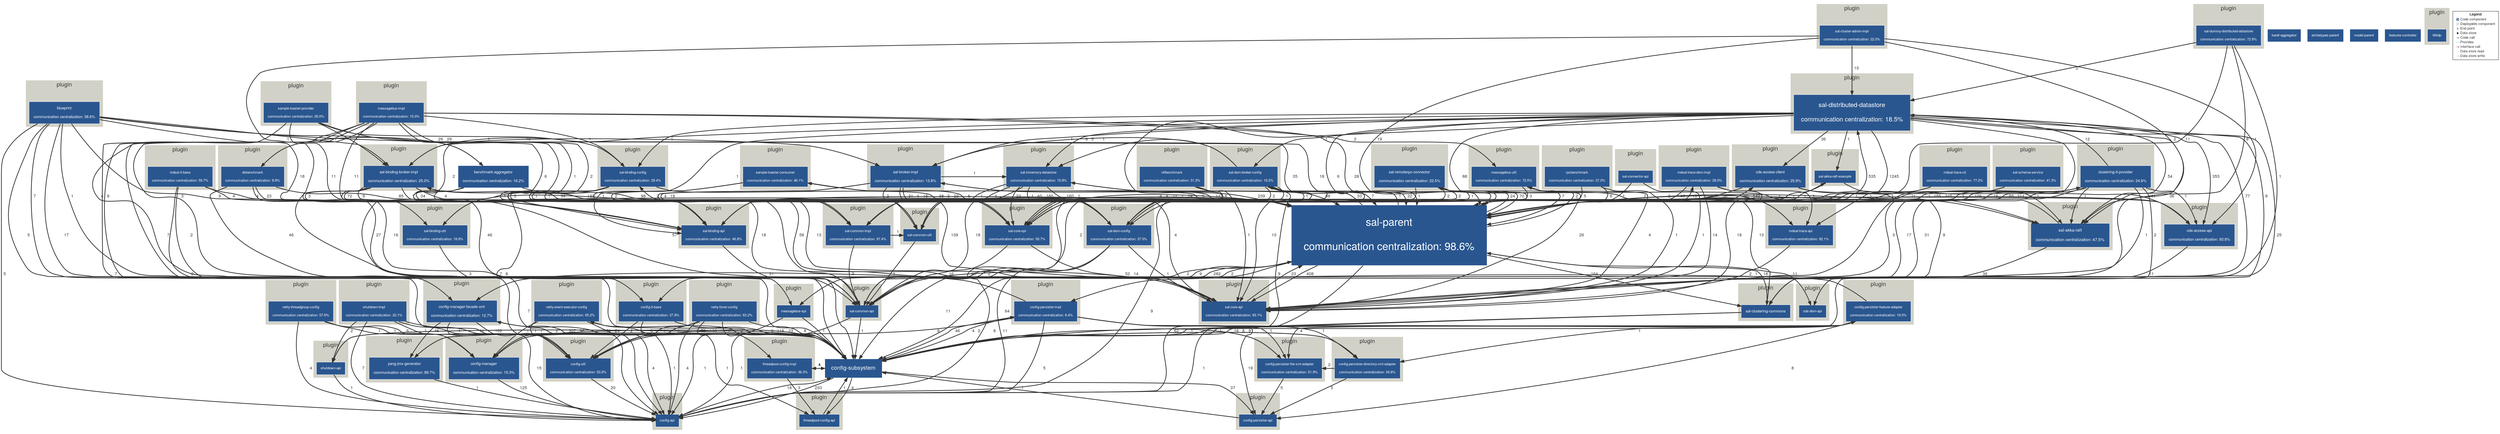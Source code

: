 digraph "Graph" {
compound=true
rankdir=TD
subgraph "cluster-org.opendaylight.controller:netty-threadgroup-config" {
style="filled"
color="#D2D1C7"
fontname="Helvetica Neue"
fontsize="16"
fontcolor="#323232"
label="plugin"
"org.opendaylight.controller:netty-threadgroup-config@org.opendaylight.controller:netty-threadgroup-config" [ shape="box" style="filled" fillcolor="#2A568F" penwidth="1" color="#FFFFFF" fontname="Helvetica Neue" fontcolor="#FFFFFF" fontsize="10" margin="0.16" label="netty-threadgroup-config

communication centralization: 57.6%" ]
}
subgraph "cluster-org.opendaylight.controller:sal-dummy-distributed-datastore" {
style="filled"
color="#D2D1C7"
fontname="Helvetica Neue"
fontsize="16"
fontcolor="#323232"
label="plugin"
"org.opendaylight.controller:sal-dummy-distributed-datastore@org.opendaylight.controller:sal-dummy-distributed-datastore" [ shape="box" style="filled" fillcolor="#2A568F" penwidth="1" color="#FFFFFF" fontname="Helvetica Neue" fontcolor="#FFFFFF" fontsize="10" margin="0.16" label="sal-dummy-distributed-datastore

communication centralization: 72.8%" ]
}
subgraph "cluster-org.opendaylight.controller:threadpool-config-impl" {
style="filled"
color="#D2D1C7"
fontname="Helvetica Neue"
fontsize="16"
fontcolor="#323232"
label="plugin"
"org.opendaylight.controller:threadpool-config-impl@org.opendaylight.controller:threadpool-config-impl" [ shape="box" style="filled" fillcolor="#2A568F" penwidth="1" color="#FFFFFF" fontname="Helvetica Neue" fontcolor="#FFFFFF" fontsize="10" margin="0.16" label="threadpool-config-impl

communication centralization: 36.3%" ]
}
subgraph "cluster-org.opendaylight.controller:config-it-base" {
style="filled"
color="#D2D1C7"
fontname="Helvetica Neue"
fontsize="16"
fontcolor="#323232"
label="plugin"
"org.opendaylight.controller:config-it-base@org.opendaylight.controller:config-it-base" [ shape="box" style="filled" fillcolor="#2A568F" penwidth="1" color="#FFFFFF" fontname="Helvetica Neue" fontcolor="#FFFFFF" fontsize="10" margin="0.16" label="config-it-base

communication centralization: 37.9%" ]
}
subgraph "cluster-org.opendaylight.controller.samples:sample-toaster-provider" {
style="filled"
color="#D2D1C7"
fontname="Helvetica Neue"
fontsize="16"
fontcolor="#323232"
label="plugin"
"org.opendaylight.controller.samples:sample-toaster-provider@org.opendaylight.controller.samples:sample-toaster-provider" [ shape="box" style="filled" fillcolor="#2A568F" penwidth="1" color="#FFFFFF" fontname="Helvetica Neue" fontcolor="#FFFFFF" fontsize="10" margin="0.16" label="sample-toaster-provider

communication centralization: 26.0%" ]
}
subgraph "cluster-org.opendaylight.controller:sal-distributed-datastore" {
style="filled"
color="#D2D1C7"
fontname="Helvetica Neue"
fontsize="16"
fontcolor="#323232"
label="plugin"
"org.opendaylight.controller:sal-distributed-datastore@org.opendaylight.controller:sal-distributed-datastore" [ shape="box" style="filled" fillcolor="#2A568F" penwidth="1" color="#FFFFFF" fontname="Helvetica Neue" fontcolor="#FFFFFF" fontsize="18" margin="0.28800000000000003" label="sal-distributed-datastore

communication centralization: 18.5%" ]
}
subgraph "cluster-org.opendaylight.controller:sal-binding-api" {
style="filled"
color="#D2D1C7"
fontname="Helvetica Neue"
fontsize="16"
fontcolor="#323232"
label="plugin"
"org.opendaylight.controller:sal-binding-api@org.opendaylight.controller:sal-binding-api" [ shape="box" style="filled" fillcolor="#2A568F" penwidth="1" color="#FFFFFF" fontname="Helvetica Neue" fontcolor="#FFFFFF" fontsize="10" margin="0.16" label="sal-binding-api

communication centralization: 46.8%" ]
}
subgraph "cluster-org.opendaylight.controller:config-util" {
style="filled"
color="#D2D1C7"
fontname="Helvetica Neue"
fontsize="16"
fontcolor="#323232"
label="plugin"
"org.opendaylight.controller:config-util@org.opendaylight.controller:config-util" [ shape="box" style="filled" fillcolor="#2A568F" penwidth="1" color="#FFFFFF" fontname="Helvetica Neue" fontcolor="#FFFFFF" fontsize="10" margin="0.16" label="config-util

communication centralization: 53.0%" ]
}
subgraph "cluster-org.opendaylight.controller:sal-akka-raft-example" {
style="filled"
color="#D2D1C7"
fontname="Helvetica Neue"
fontsize="16"
fontcolor="#323232"
label="plugin"
"org.opendaylight.controller:sal-akka-raft-example@org.opendaylight.controller:sal-akka-raft-example" [ shape="box" style="filled" fillcolor="#2A568F" penwidth="1" color="#FFFFFF" fontname="Helvetica Neue" fontcolor="#FFFFFF" fontsize="10" margin="0.16" label="sal-akka-raft-example" ]
}
subgraph "cluster-org.opendaylight.controller:sal-cluster-admin-impl" {
style="filled"
color="#D2D1C7"
fontname="Helvetica Neue"
fontsize="16"
fontcolor="#323232"
label="plugin"
"org.opendaylight.controller:sal-cluster-admin-impl@org.opendaylight.controller:sal-cluster-admin-impl" [ shape="box" style="filled" fillcolor="#2A568F" penwidth="1" color="#FFFFFF" fontname="Helvetica Neue" fontcolor="#FFFFFF" fontsize="10" margin="0.16" label="sal-cluster-admin-impl

communication centralization: 22.0%" ]
}
subgraph "cluster-org.opendaylight.controller:shutdown-api" {
style="filled"
color="#D2D1C7"
fontname="Helvetica Neue"
fontsize="16"
fontcolor="#323232"
label="plugin"
"org.opendaylight.controller:shutdown-api@org.opendaylight.controller:shutdown-api" [ shape="box" style="filled" fillcolor="#2A568F" penwidth="1" color="#FFFFFF" fontname="Helvetica Neue" fontcolor="#FFFFFF" fontsize="10" margin="0.16" label="shutdown-api" ]
}
subgraph "cluster-org.opendaylight.controller:threadpool-config-api" {
style="filled"
color="#D2D1C7"
fontname="Helvetica Neue"
fontsize="16"
fontcolor="#323232"
label="plugin"
"org.opendaylight.controller:threadpool-config-api@org.opendaylight.controller:threadpool-config-api" [ shape="box" style="filled" fillcolor="#2A568F" penwidth="1" color="#FFFFFF" fontname="Helvetica Neue" fontcolor="#FFFFFF" fontsize="10" margin="0.16" label="threadpool-config-api" ]
}
subgraph "cluster-org.opendaylight.controller:ntfbenchmark" {
style="filled"
color="#D2D1C7"
fontname="Helvetica Neue"
fontsize="16"
fontcolor="#323232"
label="plugin"
"org.opendaylight.controller:ntfbenchmark@org.opendaylight.controller:ntfbenchmark" [ shape="box" style="filled" fillcolor="#2A568F" penwidth="1" color="#FFFFFF" fontname="Helvetica Neue" fontcolor="#FFFFFF" fontsize="10" margin="0.16" label="ntfbenchmark

communication centralization: 31.3%" ]
}
subgraph "cluster-org.opendaylight.controller:mdsal-trace-dom-impl" {
style="filled"
color="#D2D1C7"
fontname="Helvetica Neue"
fontsize="16"
fontcolor="#323232"
label="plugin"
"org.opendaylight.controller:mdsal-trace-dom-impl@org.opendaylight.controller:mdsal-trace-dom-impl" [ shape="box" style="filled" fillcolor="#2A568F" penwidth="1" color="#FFFFFF" fontname="Helvetica Neue" fontcolor="#FFFFFF" fontsize="10" margin="0.16" label="mdsal-trace-dom-impl

communication centralization: 29.0%" ]
}
subgraph "cluster-org.opendaylight.controller:sal-connector-api" {
style="filled"
color="#D2D1C7"
fontname="Helvetica Neue"
fontsize="16"
fontcolor="#323232"
label="plugin"
"org.opendaylight.controller:sal-connector-api@org.opendaylight.controller:sal-connector-api" [ shape="box" style="filled" fillcolor="#2A568F" penwidth="1" color="#FFFFFF" fontname="Helvetica Neue" fontcolor="#FFFFFF" fontsize="10" margin="0.16" label="sal-connector-api" ]
}
subgraph "cluster-org.opendaylight.controller.samples:sample-toaster-consumer" {
style="filled"
color="#D2D1C7"
fontname="Helvetica Neue"
fontsize="16"
fontcolor="#323232"
label="plugin"
"org.opendaylight.controller.samples:sample-toaster-consumer@org.opendaylight.controller.samples:sample-toaster-consumer" [ shape="box" style="filled" fillcolor="#2A568F" penwidth="1" color="#FFFFFF" fontname="Helvetica Neue" fontcolor="#FFFFFF" fontsize="10" margin="0.16" label="sample-toaster-consumer

communication centralization: 46.1%" ]
}
subgraph "cluster-org.opendaylight.controller:config-persister-feature-adapter" {
style="filled"
color="#D2D1C7"
fontname="Helvetica Neue"
fontsize="16"
fontcolor="#323232"
label="plugin"
"org.opendaylight.controller:config-persister-feature-adapter@org.opendaylight.controller:config-persister-feature-adapter" [ shape="box" style="filled" fillcolor="#2A568F" penwidth="1" color="#FFFFFF" fontname="Helvetica Neue" fontcolor="#FFFFFF" fontsize="10" margin="0.16" label="config-persister-feature-adapter

communication centralization: 19.0%" ]
}
subgraph "cluster-org.opendaylight.controller:yang-jmx-generator" {
style="filled"
color="#D2D1C7"
fontname="Helvetica Neue"
fontsize="16"
fontcolor="#323232"
label="plugin"
"org.opendaylight.controller:yang-jmx-generator@org.opendaylight.controller:yang-jmx-generator" [ shape="box" style="filled" fillcolor="#2A568F" penwidth="1" color="#FFFFFF" fontname="Helvetica Neue" fontcolor="#FFFFFF" fontsize="11" margin="0.176" label="yang-jmx-generator

communication centralization: 89.7%" ]
}
subgraph "cluster-org.opendaylight.controller:cds-dom-api" {
style="filled"
color="#D2D1C7"
fontname="Helvetica Neue"
fontsize="16"
fontcolor="#323232"
label="plugin"
"org.opendaylight.controller:cds-dom-api@org.opendaylight.controller:cds-dom-api" [ shape="box" style="filled" fillcolor="#2A568F" penwidth="1" color="#FFFFFF" fontname="Helvetica Neue" fontcolor="#FFFFFF" fontsize="10" margin="0.16" label="cds-dom-api" ]
}
subgraph "cluster-org.opendaylight.controller:mdsal-it-base" {
style="filled"
color="#D2D1C7"
fontname="Helvetica Neue"
fontsize="16"
fontcolor="#323232"
label="plugin"
"org.opendaylight.controller:mdsal-it-base@org.opendaylight.controller:mdsal-it-base" [ shape="box" style="filled" fillcolor="#2A568F" penwidth="1" color="#FFFFFF" fontname="Helvetica Neue" fontcolor="#FFFFFF" fontsize="10" margin="0.16" label="mdsal-it-base

communication centralization: 59.7%" ]
}
subgraph "cluster-org.opendaylight.controller:netty-event-executor-config" {
style="filled"
color="#D2D1C7"
fontname="Helvetica Neue"
fontsize="16"
fontcolor="#323232"
label="plugin"
"org.opendaylight.controller:netty-event-executor-config@org.opendaylight.controller:netty-event-executor-config" [ shape="box" style="filled" fillcolor="#2A568F" penwidth="1" color="#FFFFFF" fontname="Helvetica Neue" fontcolor="#FFFFFF" fontsize="10" margin="0.16" label="netty-event-executor-config

communication centralization: 65.2%" ]
}
subgraph "cluster-org.opendaylight.controller:messagebus-spi" {
style="filled"
color="#D2D1C7"
fontname="Helvetica Neue"
fontsize="16"
fontcolor="#323232"
label="plugin"
"org.opendaylight.controller:messagebus-spi@org.opendaylight.controller:messagebus-spi" [ shape="box" style="filled" fillcolor="#2A568F" penwidth="1" color="#FFFFFF" fontname="Helvetica Neue" fontcolor="#FFFFFF" fontsize="10" margin="0.16" label="messagebus-spi" ]
}
subgraph "cluster-org.opendaylight.controller:dsbenchmark" {
style="filled"
color="#D2D1C7"
fontname="Helvetica Neue"
fontsize="16"
fontcolor="#323232"
label="plugin"
"org.opendaylight.controller:dsbenchmark@org.opendaylight.controller:dsbenchmark" [ shape="box" style="filled" fillcolor="#2A568F" penwidth="1" color="#FFFFFF" fontname="Helvetica Neue" fontcolor="#FFFFFF" fontsize="10" margin="0.16" label="dsbenchmark

communication centralization: 8.9%" ]
}
subgraph "cluster-org.opendaylight.controller:sal-dom-config" {
style="filled"
color="#D2D1C7"
fontname="Helvetica Neue"
fontsize="16"
fontcolor="#323232"
label="plugin"
"org.opendaylight.controller:sal-dom-config@org.opendaylight.controller:sal-dom-config" [ shape="box" style="filled" fillcolor="#2A568F" penwidth="1" color="#FFFFFF" fontname="Helvetica Neue" fontcolor="#FFFFFF" fontsize="10" margin="0.16" label="sal-dom-config

communication centralization: 37.0%" ]
}
subgraph "cluster-org.opendaylight.controller:config-persister-directory-xml-adapter" {
style="filled"
color="#D2D1C7"
fontname="Helvetica Neue"
fontsize="16"
fontcolor="#323232"
label="plugin"
"org.opendaylight.controller:config-persister-directory-xml-adapter@org.opendaylight.controller:config-persister-directory-xml-adapter" [ shape="box" style="filled" fillcolor="#2A568F" penwidth="1" color="#FFFFFF" fontname="Helvetica Neue" fontcolor="#FFFFFF" fontsize="10" margin="0.16" label="config-persister-directory-xml-adapter

communication centralization: 34.6%" ]
}
subgraph "cluster-org.opendaylight.controller:sal-binding-config" {
style="filled"
color="#D2D1C7"
fontname="Helvetica Neue"
fontsize="16"
fontcolor="#323232"
label="plugin"
"org.opendaylight.controller:sal-binding-config@org.opendaylight.controller:sal-binding-config" [ shape="box" style="filled" fillcolor="#2A568F" penwidth="1" color="#FFFFFF" fontname="Helvetica Neue" fontcolor="#FFFFFF" fontsize="10" margin="0.16" label="sal-binding-config

communication centralization: 29.4%" ]
}
subgraph "cluster-org.opendaylight.controller:mdsal-trace-api" {
style="filled"
color="#D2D1C7"
fontname="Helvetica Neue"
fontsize="16"
fontcolor="#323232"
label="plugin"
"org.opendaylight.controller:mdsal-trace-api@org.opendaylight.controller:mdsal-trace-api" [ shape="box" style="filled" fillcolor="#2A568F" penwidth="1" color="#FFFFFF" fontname="Helvetica Neue" fontcolor="#FFFFFF" fontsize="10" margin="0.16" label="mdsal-trace-api

communication centralization: 92.1%" ]
}
subgraph "cluster-org.opendaylight.controller:sal-common-impl" {
style="filled"
color="#D2D1C7"
fontname="Helvetica Neue"
fontsize="16"
fontcolor="#323232"
label="plugin"
"org.opendaylight.controller:sal-common-impl@org.opendaylight.controller:sal-common-impl" [ shape="box" style="filled" fillcolor="#2A568F" penwidth="1" color="#FFFFFF" fontname="Helvetica Neue" fontcolor="#FFFFFF" fontsize="10" margin="0.16" label="sal-common-impl

communication centralization: 97.4%" ]
}
subgraph "cluster-org.opendaylight.controller:blueprint" {
style="filled"
color="#D2D1C7"
fontname="Helvetica Neue"
fontsize="16"
fontcolor="#323232"
label="plugin"
"org.opendaylight.controller:blueprint@org.opendaylight.controller:blueprint" [ shape="box" style="filled" fillcolor="#2A568F" penwidth="1" color="#FFFFFF" fontname="Helvetica Neue" fontcolor="#FFFFFF" fontsize="11" margin="0.176" label="blueprint

communication centralization: 38.6%" ]
}
subgraph "cluster-org.opendaylight.controller:sal-core-spi" {
style="filled"
color="#D2D1C7"
fontname="Helvetica Neue"
fontsize="16"
fontcolor="#323232"
label="plugin"
"org.opendaylight.controller:sal-core-spi@org.opendaylight.controller:sal-core-spi" [ shape="box" style="filled" fillcolor="#2A568F" penwidth="1" color="#FFFFFF" fontname="Helvetica Neue" fontcolor="#FFFFFF" fontsize="10" margin="0.16" label="sal-core-spi

communication centralization: 50.7%" ]
}
subgraph "cluster-org.opendaylight.controller:sal-core-api" {
style="filled"
color="#D2D1C7"
fontname="Helvetica Neue"
fontsize="16"
fontcolor="#323232"
label="plugin"
"org.opendaylight.controller:sal-core-api@org.opendaylight.controller:sal-core-api" [ shape="box" style="filled" fillcolor="#2A568F" penwidth="1" color="#FFFFFF" fontname="Helvetica Neue" fontcolor="#FFFFFF" fontsize="10" margin="0.16" label="sal-core-api

communication centralization: 83.1%" ]
}
"org.opendaylight.controller:karaf-aggregator@NOT_DEPLOYED" [ shape="box" style="filled" fillcolor="#2A568F" penwidth="1" color="#FFFFFF" fontname="Helvetica Neue" fontcolor="#FFFFFF" fontsize="10" margin="0.16" label="karaf-aggregator" ]
"org.opendaylight.controller.archetypes:archetypes-parent@NOT_DEPLOYED" [ shape="box" style="filled" fillcolor="#2A568F" penwidth="1" color="#FFFFFF" fontname="Helvetica Neue" fontcolor="#FFFFFF" fontsize="10" margin="0.16" label="archetypes-parent" ]
"org.opendaylight.controller:config-subsystem@NOT_DEPLOYED" [ shape="box" style="filled" fillcolor="#2A568F" penwidth="1" color="#FFFFFF" fontname="Helvetica Neue" fontcolor="#FFFFFF" fontsize="16" margin="0.256" label="config-subsystem" ]
"org.opendaylight.controller:benchmark-aggregator@NOT_DEPLOYED" [ shape="box" style="filled" fillcolor="#2A568F" penwidth="1" color="#FFFFFF" fontname="Helvetica Neue" fontcolor="#FFFFFF" fontsize="11" margin="0.176" label="benchmark-aggregator

communication centralization: 16.2%" ]
"org.opendaylight.controller.model:model-parent@NOT_DEPLOYED" [ shape="box" style="filled" fillcolor="#2A568F" penwidth="1" color="#FFFFFF" fontname="Helvetica Neue" fontcolor="#FFFFFF" fontsize="10" margin="0.16" label="model-parent" ]
"org.opendaylight.controller:sal-parent@NOT_DEPLOYED" [ shape="box" style="filled" fillcolor="#2A568F" penwidth="1" color="#FFFFFF" fontname="Helvetica Neue" fontcolor="#FFFFFF" fontsize="30" margin="0.48" label="sal-parent

communication centralization: 98.6%" ]
"org.opendaylight.controller:features-controller@NOT_DEPLOYED" [ shape="box" style="filled" fillcolor="#2A568F" penwidth="1" color="#FFFFFF" fontname="Helvetica Neue" fontcolor="#FFFFFF" fontsize="10" margin="0.16" label="features-controller" ]
subgraph "cluster-org.opendaylight.controller:sal-binding-broker-impl" {
style="filled"
color="#D2D1C7"
fontname="Helvetica Neue"
fontsize="16"
fontcolor="#323232"
label="plugin"
"org.opendaylight.controller:sal-binding-broker-impl@org.opendaylight.controller:sal-binding-broker-impl" [ shape="box" style="filled" fillcolor="#2A568F" penwidth="1" color="#FFFFFF" fontname="Helvetica Neue" fontcolor="#FFFFFF" fontsize="11" margin="0.176" label="sal-binding-broker-impl

communication centralization: 25.0%" ]
}
subgraph "cluster-org.opendaylight.controller:sal-broker-impl" {
style="filled"
color="#D2D1C7"
fontname="Helvetica Neue"
fontsize="16"
fontcolor="#323232"
label="plugin"
"org.opendaylight.controller:sal-broker-impl@org.opendaylight.controller:sal-broker-impl" [ shape="box" style="filled" fillcolor="#2A568F" penwidth="1" color="#FFFFFF" fontname="Helvetica Neue" fontcolor="#FFFFFF" fontsize="11" margin="0.176" label="sal-broker-impl

communication centralization: 13.8%" ]
}
subgraph "cluster-org.opendaylight.controller.samples:clustering-it-provider" {
style="filled"
color="#D2D1C7"
fontname="Helvetica Neue"
fontsize="16"
fontcolor="#323232"
label="plugin"
"org.opendaylight.controller.samples:clustering-it-provider@org.opendaylight.controller.samples:clustering-it-provider" [ shape="box" style="filled" fillcolor="#2A568F" penwidth="1" color="#FFFFFF" fontname="Helvetica Neue" fontcolor="#FFFFFF" fontsize="11" margin="0.176" label="clustering-it-provider

communication centralization: 24.6%" ]
}
subgraph "cluster-org.opendaylight.controller:mdsal-trace-cli" {
style="filled"
color="#D2D1C7"
fontname="Helvetica Neue"
fontsize="16"
fontcolor="#323232"
label="plugin"
"org.opendaylight.controller:mdsal-trace-cli@org.opendaylight.controller:mdsal-trace-cli" [ shape="box" style="filled" fillcolor="#2A568F" penwidth="1" color="#FFFFFF" fontname="Helvetica Neue" fontcolor="#FFFFFF" fontsize="10" margin="0.16" label="mdsal-trace-cli

communication centralization: 77.2%" ]
}
subgraph "cluster-org.opendaylight.controller:cds-access-api" {
style="filled"
color="#D2D1C7"
fontname="Helvetica Neue"
fontsize="16"
fontcolor="#323232"
label="plugin"
"org.opendaylight.controller:cds-access-api@org.opendaylight.controller:cds-access-api" [ shape="box" style="filled" fillcolor="#2A568F" penwidth="1" color="#FFFFFF" fontname="Helvetica Neue" fontcolor="#FFFFFF" fontsize="11" margin="0.176" label="cds-access-api

communication centralization: 93.8%" ]
}
subgraph "cluster-org.opendaylight.controller:sal-inmemory-datastore" {
style="filled"
color="#D2D1C7"
fontname="Helvetica Neue"
fontsize="16"
fontcolor="#323232"
label="plugin"
"org.opendaylight.controller:sal-inmemory-datastore@org.opendaylight.controller:sal-inmemory-datastore" [ shape="box" style="filled" fillcolor="#2A568F" penwidth="1" color="#FFFFFF" fontname="Helvetica Neue" fontcolor="#FFFFFF" fontsize="10" margin="0.16" label="sal-inmemory-datastore

communication centralization: 15.8%" ]
}
subgraph "cluster-org.opendaylight.controller:config-persister-impl" {
style="filled"
color="#D2D1C7"
fontname="Helvetica Neue"
fontsize="16"
fontcolor="#323232"
label="plugin"
"org.opendaylight.controller:config-persister-impl@org.opendaylight.controller:config-persister-impl" [ shape="box" style="filled" fillcolor="#2A568F" penwidth="1" color="#FFFFFF" fontname="Helvetica Neue" fontcolor="#FFFFFF" fontsize="10" margin="0.16" label="config-persister-impl

communication centralization: 8.4%" ]
}
subgraph "cluster-org.opendaylight.controller:sal-common-util" {
style="filled"
color="#D2D1C7"
fontname="Helvetica Neue"
fontsize="16"
fontcolor="#323232"
label="plugin"
"org.opendaylight.controller:sal-common-util@org.opendaylight.controller:sal-common-util" [ shape="box" style="filled" fillcolor="#2A568F" penwidth="1" color="#FFFFFF" fontname="Helvetica Neue" fontcolor="#FFFFFF" fontsize="10" margin="0.16" label="sal-common-util" ]
}
subgraph "cluster-org.opendaylight.controller:messagebus-impl" {
style="filled"
color="#D2D1C7"
fontname="Helvetica Neue"
fontsize="16"
fontcolor="#323232"
label="plugin"
"org.opendaylight.controller:messagebus-impl@org.opendaylight.controller:messagebus-impl" [ shape="box" style="filled" fillcolor="#2A568F" penwidth="1" color="#FFFFFF" fontname="Helvetica Neue" fontcolor="#FFFFFF" fontsize="10" margin="0.16" label="messagebus-impl

communication centralization: 15.0%" ]
}
subgraph "cluster-org.opendaylight.controller:config-api" {
style="filled"
color="#D2D1C7"
fontname="Helvetica Neue"
fontsize="16"
fontcolor="#323232"
label="plugin"
"org.opendaylight.controller:config-api@org.opendaylight.controller:config-api" [ shape="box" style="filled" fillcolor="#2A568F" penwidth="1" color="#FFFFFF" fontname="Helvetica Neue" fontcolor="#FFFFFF" fontsize="10" margin="0.16" label="config-api" ]
}
subgraph "cluster-org.opendaylight.controller:sal-akka-raft" {
style="filled"
color="#D2D1C7"
fontname="Helvetica Neue"
fontsize="16"
fontcolor="#323232"
label="plugin"
"org.opendaylight.controller:sal-akka-raft@org.opendaylight.controller:sal-akka-raft" [ shape="box" style="filled" fillcolor="#2A568F" penwidth="1" color="#FFFFFF" fontname="Helvetica Neue" fontcolor="#FFFFFF" fontsize="12" margin="0.192" label="sal-akka-raft

communication centralization: 47.5%" ]
}
subgraph "cluster-org.opendaylight.controller:rpcbenchmark" {
style="filled"
color="#D2D1C7"
fontname="Helvetica Neue"
fontsize="16"
fontcolor="#323232"
label="plugin"
"org.opendaylight.controller:rpcbenchmark@org.opendaylight.controller:rpcbenchmark" [ shape="box" style="filled" fillcolor="#2A568F" penwidth="1" color="#FFFFFF" fontname="Helvetica Neue" fontcolor="#FFFFFF" fontsize="10" margin="0.16" label="rpcbenchmark

communication centralization: 27.0%" ]
}
subgraph "cluster-org.opendaylight.controller:sal-clustering-commons" {
style="filled"
color="#D2D1C7"
fontname="Helvetica Neue"
fontsize="16"
fontcolor="#323232"
label="plugin"
"org.opendaylight.controller:sal-clustering-commons@org.opendaylight.controller:sal-clustering-commons" [ shape="box" style="filled" fillcolor="#2A568F" penwidth="1" color="#FFFFFF" fontname="Helvetica Neue" fontcolor="#FFFFFF" fontsize="11" margin="0.176" label="sal-clustering-commons" ]
}
subgraph "cluster-org.opendaylight.controller:config-manager-facade-xml" {
style="filled"
color="#D2D1C7"
fontname="Helvetica Neue"
fontsize="16"
fontcolor="#323232"
label="plugin"
"org.opendaylight.controller:config-manager-facade-xml@org.opendaylight.controller:config-manager-facade-xml" [ shape="box" style="filled" fillcolor="#2A568F" penwidth="1" color="#FFFFFF" fontname="Helvetica Neue" fontcolor="#FFFFFF" fontsize="11" margin="0.176" label="config-manager-facade-xml

communication centralization: 12.7%" ]
}
subgraph "cluster-org.opendaylight.controller:sal-schema-service" {
style="filled"
color="#D2D1C7"
fontname="Helvetica Neue"
fontsize="16"
fontcolor="#323232"
label="plugin"
"org.opendaylight.controller:sal-schema-service@org.opendaylight.controller:sal-schema-service" [ shape="box" style="filled" fillcolor="#2A568F" penwidth="1" color="#FFFFFF" fontname="Helvetica Neue" fontcolor="#FFFFFF" fontsize="10" margin="0.16" label="sal-schema-service

communication centralization: 41.3%" ]
}
subgraph "cluster-org.opendaylight.controller:netty-timer-config" {
style="filled"
color="#D2D1C7"
fontname="Helvetica Neue"
fontsize="16"
fontcolor="#323232"
label="plugin"
"org.opendaylight.controller:netty-timer-config@org.opendaylight.controller:netty-timer-config" [ shape="box" style="filled" fillcolor="#2A568F" penwidth="1" color="#FFFFFF" fontname="Helvetica Neue" fontcolor="#FFFFFF" fontsize="10" margin="0.16" label="netty-timer-config

communication centralization: 63.2%" ]
}
subgraph "cluster-org.opendaylight.controller:sal-common-api" {
style="filled"
color="#D2D1C7"
fontname="Helvetica Neue"
fontsize="16"
fontcolor="#323232"
label="plugin"
"org.opendaylight.controller:sal-common-api@org.opendaylight.controller:sal-common-api" [ shape="box" style="filled" fillcolor="#2A568F" penwidth="1" color="#FFFFFF" fontname="Helvetica Neue" fontcolor="#FFFFFF" fontsize="10" margin="0.16" label="sal-common-api" ]
}
subgraph "cluster-org.opendaylight.controller:sal-remoterpc-connector" {
style="filled"
color="#D2D1C7"
fontname="Helvetica Neue"
fontsize="16"
fontcolor="#323232"
label="plugin"
"org.opendaylight.controller:sal-remoterpc-connector@org.opendaylight.controller:sal-remoterpc-connector" [ shape="box" style="filled" fillcolor="#2A568F" penwidth="1" color="#FFFFFF" fontname="Helvetica Neue" fontcolor="#FFFFFF" fontsize="11" margin="0.176" label="sal-remoterpc-connector

communication centralization: 22.5%" ]
}
subgraph "cluster-org.opendaylight.controller:liblldp" {
style="filled"
color="#D2D1C7"
fontname="Helvetica Neue"
fontsize="16"
fontcolor="#323232"
label="plugin"
"org.opendaylight.controller:liblldp@org.opendaylight.controller:liblldp" [ shape="box" style="filled" fillcolor="#2A568F" penwidth="1" color="#FFFFFF" fontname="Helvetica Neue" fontcolor="#FFFFFF" fontsize="10" margin="0.16" label="liblldp" ]
}
subgraph "cluster-org.opendaylight.controller:sal-dom-broker-config" {
style="filled"
color="#D2D1C7"
fontname="Helvetica Neue"
fontsize="16"
fontcolor="#323232"
label="plugin"
"org.opendaylight.controller:sal-dom-broker-config@org.opendaylight.controller:sal-dom-broker-config" [ shape="box" style="filled" fillcolor="#2A568F" penwidth="1" color="#FFFFFF" fontname="Helvetica Neue" fontcolor="#FFFFFF" fontsize="10" margin="0.16" label="sal-dom-broker-config

communication centralization: 19.2%" ]
}
subgraph "cluster-org.opendaylight.controller:shutdown-impl" {
style="filled"
color="#D2D1C7"
fontname="Helvetica Neue"
fontsize="16"
fontcolor="#323232"
label="plugin"
"org.opendaylight.controller:shutdown-impl@org.opendaylight.controller:shutdown-impl" [ shape="box" style="filled" fillcolor="#2A568F" penwidth="1" color="#FFFFFF" fontname="Helvetica Neue" fontcolor="#FFFFFF" fontsize="10" margin="0.16" label="shutdown-impl

communication centralization: 22.1%" ]
}
subgraph "cluster-org.opendaylight.controller:cds-access-client" {
style="filled"
color="#D2D1C7"
fontname="Helvetica Neue"
fontsize="16"
fontcolor="#323232"
label="plugin"
"org.opendaylight.controller:cds-access-client@org.opendaylight.controller:cds-access-client" [ shape="box" style="filled" fillcolor="#2A568F" penwidth="1" color="#FFFFFF" fontname="Helvetica Neue" fontcolor="#FFFFFF" fontsize="11" margin="0.176" label="cds-access-client

communication centralization: 25.9%" ]
}
subgraph "cluster-org.opendaylight.controller:config-persister-api" {
style="filled"
color="#D2D1C7"
fontname="Helvetica Neue"
fontsize="16"
fontcolor="#323232"
label="plugin"
"org.opendaylight.controller:config-persister-api@org.opendaylight.controller:config-persister-api" [ shape="box" style="filled" fillcolor="#2A568F" penwidth="1" color="#FFFFFF" fontname="Helvetica Neue" fontcolor="#FFFFFF" fontsize="10" margin="0.16" label="config-persister-api" ]
}
subgraph "cluster-org.opendaylight.controller:messagebus-util" {
style="filled"
color="#D2D1C7"
fontname="Helvetica Neue"
fontsize="16"
fontcolor="#323232"
label="plugin"
"org.opendaylight.controller:messagebus-util@org.opendaylight.controller:messagebus-util" [ shape="box" style="filled" fillcolor="#2A568F" penwidth="1" color="#FFFFFF" fontname="Helvetica Neue" fontcolor="#FFFFFF" fontsize="10" margin="0.16" label="messagebus-util

communication centralization: 72.5%" ]
}
subgraph "cluster-org.opendaylight.controller:sal-binding-util" {
style="filled"
color="#D2D1C7"
fontname="Helvetica Neue"
fontsize="16"
fontcolor="#323232"
label="plugin"
"org.opendaylight.controller:sal-binding-util@org.opendaylight.controller:sal-binding-util" [ shape="box" style="filled" fillcolor="#2A568F" penwidth="1" color="#FFFFFF" fontname="Helvetica Neue" fontcolor="#FFFFFF" fontsize="10" margin="0.16" label="sal-binding-util

communication centralization: 18.9%" ]
}
subgraph "cluster-org.opendaylight.controller:config-manager" {
style="filled"
color="#D2D1C7"
fontname="Helvetica Neue"
fontsize="16"
fontcolor="#323232"
label="plugin"
"org.opendaylight.controller:config-manager@org.opendaylight.controller:config-manager" [ shape="box" style="filled" fillcolor="#2A568F" penwidth="1" color="#FFFFFF" fontname="Helvetica Neue" fontcolor="#FFFFFF" fontsize="11" margin="0.176" label="config-manager

communication centralization: 15.3%" ]
}
subgraph "cluster-org.opendaylight.controller:config-persister-file-xml-adapter" {
style="filled"
color="#D2D1C7"
fontname="Helvetica Neue"
fontsize="16"
fontcolor="#323232"
label="plugin"
"org.opendaylight.controller:config-persister-file-xml-adapter@org.opendaylight.controller:config-persister-file-xml-adapter" [ shape="box" style="filled" fillcolor="#2A568F" penwidth="1" color="#FFFFFF" fontname="Helvetica Neue" fontcolor="#FFFFFF" fontsize="10" margin="0.16" label="config-persister-file-xml-adapter

communication centralization: 51.9%" ]
}
"org.opendaylight.controller:netty-threadgroup-config@org.opendaylight.controller:netty-threadgroup-config" -> "org.opendaylight.controller:config-util@org.opendaylight.controller:config-util" [ penwidth="2" color="#323232" fontcolor="#323232" fontname="Helvetica Neue" fontsize="12" label="  1" ]
"org.opendaylight.controller:netty-threadgroup-config@org.opendaylight.controller:netty-threadgroup-config" -> "org.opendaylight.controller:config-subsystem@NOT_DEPLOYED" [ penwidth="2" color="#323232" fontcolor="#323232" fontname="Helvetica Neue" fontsize="12" label="  6" ]
"org.opendaylight.controller:netty-threadgroup-config@org.opendaylight.controller:netty-threadgroup-config" -> "org.opendaylight.controller:config-api@org.opendaylight.controller:config-api" [ penwidth="2" color="#323232" fontcolor="#323232" fontname="Helvetica Neue" fontsize="12" label="  4" ]
"org.opendaylight.controller:netty-threadgroup-config@org.opendaylight.controller:netty-threadgroup-config" -> "org.opendaylight.controller:config-manager@org.opendaylight.controller:config-manager" [ penwidth="2" color="#323232" fontcolor="#323232" fontname="Helvetica Neue" fontsize="12" label="  1" ]
"org.opendaylight.controller:sal-dummy-distributed-datastore@org.opendaylight.controller:sal-dummy-distributed-datastore" -> "org.opendaylight.controller:sal-distributed-datastore@org.opendaylight.controller:sal-distributed-datastore" [ penwidth="2" color="#323232" fontcolor="#323232" fontname="Helvetica Neue" fontsize="12" label="  2" ]
"org.opendaylight.controller:sal-dummy-distributed-datastore@org.opendaylight.controller:sal-dummy-distributed-datastore" -> "org.opendaylight.controller:sal-parent@NOT_DEPLOYED" [ penwidth="2" color="#323232" fontcolor="#323232" fontname="Helvetica Neue" fontsize="12" label="  11" ]
"org.opendaylight.controller:sal-dummy-distributed-datastore@org.opendaylight.controller:sal-dummy-distributed-datastore" -> "org.opendaylight.controller:sal-akka-raft@org.opendaylight.controller:sal-akka-raft" [ penwidth="2" color="#323232" fontcolor="#323232" fontname="Helvetica Neue" fontsize="12" label="  8" ]
"org.opendaylight.controller:sal-dummy-distributed-datastore@org.opendaylight.controller:sal-dummy-distributed-datastore" -> "org.opendaylight.controller:sal-clustering-commons@org.opendaylight.controller:sal-clustering-commons" [ penwidth="2" color="#323232" fontcolor="#323232" fontname="Helvetica Neue" fontsize="12" label="  1" ]
"org.opendaylight.controller:threadpool-config-impl@org.opendaylight.controller:threadpool-config-impl" -> "org.opendaylight.controller:threadpool-config-api@org.opendaylight.controller:threadpool-config-api" [ penwidth="2" color="#323232" fontcolor="#323232" fontname="Helvetica Neue" fontsize="12" label="  3" ]
"org.opendaylight.controller:threadpool-config-impl@org.opendaylight.controller:threadpool-config-impl" -> "org.opendaylight.controller:config-subsystem@NOT_DEPLOYED" [ penwidth="2" color="#323232" fontcolor="#323232" fontname="Helvetica Neue" fontsize="12" label="  4" ]
"org.opendaylight.controller:config-it-base@org.opendaylight.controller:config-it-base" -> "org.opendaylight.controller:config-util@org.opendaylight.controller:config-util" [ penwidth="2" color="#323232" fontcolor="#323232" fontname="Helvetica Neue" fontsize="12" label="  2" ]
"org.opendaylight.controller:config-it-base@org.opendaylight.controller:config-it-base" -> "org.opendaylight.controller:config-subsystem@NOT_DEPLOYED" [ penwidth="2" color="#323232" fontcolor="#323232" fontname="Helvetica Neue" fontsize="12" label="  3" ]
"org.opendaylight.controller:config-it-base@org.opendaylight.controller:config-it-base" -> "org.opendaylight.controller:config-api@org.opendaylight.controller:config-api" [ penwidth="2" color="#323232" fontcolor="#323232" fontname="Helvetica Neue" fontsize="12" label="  1" ]
"org.opendaylight.controller.samples:sample-toaster-provider@org.opendaylight.controller.samples:sample-toaster-provider" -> "org.opendaylight.controller:sal-binding-api@org.opendaylight.controller:sal-binding-api" [ penwidth="2" color="#323232" fontcolor="#323232" fontname="Helvetica Neue" fontsize="12" label="  11" ]
"org.opendaylight.controller.samples:sample-toaster-provider@org.opendaylight.controller.samples:sample-toaster-provider" -> "org.opendaylight.controller:sal-parent@NOT_DEPLOYED" [ penwidth="2" color="#323232" fontcolor="#323232" fontname="Helvetica Neue" fontsize="12" label="  18" ]
"org.opendaylight.controller.samples:sample-toaster-provider@org.opendaylight.controller.samples:sample-toaster-provider" -> "org.opendaylight.controller:sal-binding-broker-impl@org.opendaylight.controller:sal-binding-broker-impl" [ penwidth="2" color="#323232" fontcolor="#323232" fontname="Helvetica Neue" fontsize="12" label="  1" ]
"org.opendaylight.controller.samples:sample-toaster-provider@org.opendaylight.controller.samples:sample-toaster-provider" -> "org.opendaylight.controller:sal-common-util@org.opendaylight.controller:sal-common-util" [ penwidth="2" color="#323232" fontcolor="#323232" fontname="Helvetica Neue" fontsize="12" label="  2" ]
"org.opendaylight.controller.samples:sample-toaster-provider@org.opendaylight.controller.samples:sample-toaster-provider" -> "org.opendaylight.controller:sal-common-api@org.opendaylight.controller:sal-common-api" [ penwidth="2" color="#323232" fontcolor="#323232" fontname="Helvetica Neue" fontsize="12" label="  4" ]
"org.opendaylight.controller:sal-distributed-datastore@org.opendaylight.controller:sal-distributed-datastore" -> "org.opendaylight.controller:sal-binding-api@org.opendaylight.controller:sal-binding-api" [ penwidth="2" color="#323232" fontcolor="#323232" fontname="Helvetica Neue" fontsize="12" label="  2" ]
"org.opendaylight.controller:sal-distributed-datastore@org.opendaylight.controller:sal-distributed-datastore" -> "org.opendaylight.controller:sal-akka-raft-example@org.opendaylight.controller:sal-akka-raft-example" [ penwidth="2" color="#323232" fontcolor="#323232" fontname="Helvetica Neue" fontsize="12" label="  1" ]
"org.opendaylight.controller:sal-distributed-datastore@org.opendaylight.controller:sal-distributed-datastore" -> "org.opendaylight.controller:cds-dom-api@org.opendaylight.controller:cds-dom-api" [ penwidth="2" color="#323232" fontcolor="#323232" fontname="Helvetica Neue" fontsize="12" label="  9" ]
"org.opendaylight.controller:sal-distributed-datastore@org.opendaylight.controller:sal-distributed-datastore" -> "org.opendaylight.controller:sal-binding-config@org.opendaylight.controller:sal-binding-config" [ penwidth="2" color="#323232" fontcolor="#323232" fontname="Helvetica Neue" fontsize="12" label="  1" ]
"org.opendaylight.controller:sal-distributed-datastore@org.opendaylight.controller:sal-distributed-datastore" -> "org.opendaylight.controller:sal-common-impl@org.opendaylight.controller:sal-common-impl" [ penwidth="2" color="#323232" fontcolor="#323232" fontname="Helvetica Neue" fontsize="12" label="  1" ]
"org.opendaylight.controller:sal-distributed-datastore@org.opendaylight.controller:sal-distributed-datastore" -> "org.opendaylight.controller:sal-core-spi@org.opendaylight.controller:sal-core-spi" [ penwidth="2" color="#323232" fontcolor="#323232" fontname="Helvetica Neue" fontsize="12" label="  88" ]
"org.opendaylight.controller:sal-distributed-datastore@org.opendaylight.controller:sal-distributed-datastore" -> "org.opendaylight.controller:sal-core-api@org.opendaylight.controller:sal-core-api" [ penwidth="2" color="#323232" fontcolor="#323232" fontname="Helvetica Neue" fontsize="12" label="  36" ]
"org.opendaylight.controller:sal-distributed-datastore@org.opendaylight.controller:sal-distributed-datastore" -> "org.opendaylight.controller:config-subsystem@NOT_DEPLOYED" [ penwidth="2" color="#323232" fontcolor="#323232" fontname="Helvetica Neue" fontsize="12" label="  25" ]
"org.opendaylight.controller:sal-distributed-datastore@org.opendaylight.controller:sal-distributed-datastore" -> "org.opendaylight.controller:sal-parent@NOT_DEPLOYED" [ penwidth="2" color="#323232" fontcolor="#323232" fontname="Helvetica Neue" fontsize="12" label="  1245" ]
"org.opendaylight.controller:sal-distributed-datastore@org.opendaylight.controller:sal-distributed-datastore" -> "org.opendaylight.controller:sal-broker-impl@org.opendaylight.controller:sal-broker-impl" [ penwidth="2" color="#323232" fontcolor="#323232" fontname="Helvetica Neue" fontsize="12" label="  1" ]
"org.opendaylight.controller:sal-distributed-datastore@org.opendaylight.controller:sal-distributed-datastore" -> "org.opendaylight.controller:cds-access-api@org.opendaylight.controller:cds-access-api" [ penwidth="2" color="#323232" fontcolor="#323232" fontname="Helvetica Neue" fontsize="12" label="  353" ]
"org.opendaylight.controller:sal-distributed-datastore@org.opendaylight.controller:sal-distributed-datastore" -> "org.opendaylight.controller:sal-inmemory-datastore@org.opendaylight.controller:sal-inmemory-datastore" [ penwidth="2" color="#323232" fontcolor="#323232" fontname="Helvetica Neue" fontsize="12" label="  8" ]
"org.opendaylight.controller:sal-distributed-datastore@org.opendaylight.controller:sal-distributed-datastore" -> "org.opendaylight.controller:sal-common-util@org.opendaylight.controller:sal-common-util" [ penwidth="2" color="#323232" fontcolor="#323232" fontname="Helvetica Neue" fontsize="12" label="  6" ]
"org.opendaylight.controller:sal-distributed-datastore@org.opendaylight.controller:sal-distributed-datastore" -> "org.opendaylight.controller:config-api@org.opendaylight.controller:config-api" [ penwidth="2" color="#323232" fontcolor="#323232" fontname="Helvetica Neue" fontsize="12" label="  25" ]
"org.opendaylight.controller:sal-distributed-datastore@org.opendaylight.controller:sal-distributed-datastore" -> "org.opendaylight.controller:sal-akka-raft@org.opendaylight.controller:sal-akka-raft" [ penwidth="2" color="#323232" fontcolor="#323232" fontname="Helvetica Neue" fontsize="12" label="  54" ]
"org.opendaylight.controller:sal-distributed-datastore@org.opendaylight.controller:sal-distributed-datastore" -> "org.opendaylight.controller:sal-clustering-commons@org.opendaylight.controller:sal-clustering-commons" [ penwidth="2" color="#323232" fontcolor="#323232" fontname="Helvetica Neue" fontsize="12" label="  77" ]
"org.opendaylight.controller:sal-distributed-datastore@org.opendaylight.controller:sal-distributed-datastore" -> "org.opendaylight.controller:sal-common-api@org.opendaylight.controller:sal-common-api" [ penwidth="2" color="#323232" fontcolor="#323232" fontname="Helvetica Neue" fontsize="12" label="  65" ]
"org.opendaylight.controller:sal-distributed-datastore@org.opendaylight.controller:sal-distributed-datastore" -> "org.opendaylight.controller:sal-dom-broker-config@org.opendaylight.controller:sal-dom-broker-config" [ penwidth="2" color="#323232" fontcolor="#323232" fontname="Helvetica Neue" fontsize="12" label="  1" ]
"org.opendaylight.controller:sal-distributed-datastore@org.opendaylight.controller:sal-distributed-datastore" -> "org.opendaylight.controller:cds-access-client@org.opendaylight.controller:cds-access-client" [ penwidth="2" color="#323232" fontcolor="#323232" fontname="Helvetica Neue" fontsize="12" label="  36" ]
"org.opendaylight.controller:sal-binding-api@org.opendaylight.controller:sal-binding-api" -> "org.opendaylight.controller:sal-parent@NOT_DEPLOYED" [ penwidth="2" color="#323232" fontcolor="#323232" fontname="Helvetica Neue" fontsize="12" label="  40" ]
"org.opendaylight.controller:sal-binding-api@org.opendaylight.controller:sal-binding-api" -> "org.opendaylight.controller:sal-common-api@org.opendaylight.controller:sal-common-api" [ penwidth="2" color="#323232" fontcolor="#323232" fontname="Helvetica Neue" fontsize="12" label="  31" ]
"org.opendaylight.controller:config-util@org.opendaylight.controller:config-util" -> "org.opendaylight.controller:config-subsystem@NOT_DEPLOYED" [ penwidth="2" color="#323232" fontcolor="#323232" fontname="Helvetica Neue" fontsize="12" label="  23" ]
"org.opendaylight.controller:config-util@org.opendaylight.controller:config-util" -> "org.opendaylight.controller:config-api@org.opendaylight.controller:config-api" [ penwidth="2" color="#323232" fontcolor="#323232" fontname="Helvetica Neue" fontsize="12" label="  20" ]
"org.opendaylight.controller:sal-akka-raft-example@org.opendaylight.controller:sal-akka-raft-example" -> "org.opendaylight.controller:sal-parent@NOT_DEPLOYED" [ penwidth="2" color="#323232" fontcolor="#323232" fontname="Helvetica Neue" fontsize="12" label="  1" ]
"org.opendaylight.controller:sal-akka-raft-example@org.opendaylight.controller:sal-akka-raft-example" -> "org.opendaylight.controller:sal-akka-raft@org.opendaylight.controller:sal-akka-raft" [ penwidth="2" color="#323232" fontcolor="#323232" fontname="Helvetica Neue" fontsize="12" label="  1" ]
"org.opendaylight.controller:sal-cluster-admin-impl@org.opendaylight.controller:sal-cluster-admin-impl" -> "org.opendaylight.controller:sal-distributed-datastore@org.opendaylight.controller:sal-distributed-datastore" [ penwidth="2" color="#323232" fontcolor="#323232" fontname="Helvetica Neue" fontsize="12" label="  15" ]
"org.opendaylight.controller:sal-cluster-admin-impl@org.opendaylight.controller:sal-cluster-admin-impl" -> "org.opendaylight.controller:sal-binding-api@org.opendaylight.controller:sal-binding-api" [ penwidth="2" color="#323232" fontcolor="#323232" fontname="Helvetica Neue" fontsize="12" label="  1" ]
"org.opendaylight.controller:sal-cluster-admin-impl@org.opendaylight.controller:sal-cluster-admin-impl" -> "org.opendaylight.controller:sal-parent@NOT_DEPLOYED" [ penwidth="2" color="#323232" fontcolor="#323232" fontname="Helvetica Neue" fontsize="12" label="  19" ]
"org.opendaylight.controller:sal-cluster-admin-impl@org.opendaylight.controller:sal-cluster-admin-impl" -> "org.opendaylight.controller:cds-access-api@org.opendaylight.controller:cds-access-api" [ penwidth="2" color="#323232" fontcolor="#323232" fontname="Helvetica Neue" fontsize="12" label="  1" ]
"org.opendaylight.controller:sal-cluster-admin-impl@org.opendaylight.controller:sal-cluster-admin-impl" -> "org.opendaylight.controller:sal-akka-raft@org.opendaylight.controller:sal-akka-raft" [ penwidth="2" color="#323232" fontcolor="#323232" fontname="Helvetica Neue" fontsize="12" label="  2" ]
"org.opendaylight.controller:shutdown-api@org.opendaylight.controller:shutdown-api" -> "org.opendaylight.controller:config-subsystem@NOT_DEPLOYED" [ penwidth="2" color="#323232" fontcolor="#323232" fontname="Helvetica Neue" fontsize="12" label="  1" ]
"org.opendaylight.controller:shutdown-api@org.opendaylight.controller:shutdown-api" -> "org.opendaylight.controller:config-api@org.opendaylight.controller:config-api" [ penwidth="2" color="#323232" fontcolor="#323232" fontname="Helvetica Neue" fontsize="12" label="  1" ]
"org.opendaylight.controller:threadpool-config-api@org.opendaylight.controller:threadpool-config-api" -> "org.opendaylight.controller:config-subsystem@NOT_DEPLOYED" [ penwidth="2" color="#323232" fontcolor="#323232" fontname="Helvetica Neue" fontsize="12" label="  1" ]
"org.opendaylight.controller:ntfbenchmark@org.opendaylight.controller:ntfbenchmark" -> "org.opendaylight.controller:sal-binding-api@org.opendaylight.controller:sal-binding-api" [ penwidth="2" color="#323232" fontcolor="#323232" fontname="Helvetica Neue" fontsize="12" label="  6" ]
"org.opendaylight.controller:ntfbenchmark@org.opendaylight.controller:ntfbenchmark" -> "org.opendaylight.controller:sal-core-api@org.opendaylight.controller:sal-core-api" [ penwidth="2" color="#323232" fontcolor="#323232" fontname="Helvetica Neue" fontsize="12" label="  1" ]
"org.opendaylight.controller:ntfbenchmark@org.opendaylight.controller:ntfbenchmark" -> "org.opendaylight.controller:sal-parent@NOT_DEPLOYED" [ penwidth="2" color="#323232" fontcolor="#323232" fontname="Helvetica Neue" fontsize="12" label="  7" ]
"org.opendaylight.controller:mdsal-trace-dom-impl@org.opendaylight.controller:mdsal-trace-dom-impl" -> "org.opendaylight.controller:mdsal-trace-api@org.opendaylight.controller:mdsal-trace-api" [ penwidth="2" color="#323232" fontcolor="#323232" fontname="Helvetica Neue" fontsize="12" label="  1" ]
"org.opendaylight.controller:mdsal-trace-dom-impl@org.opendaylight.controller:mdsal-trace-dom-impl" -> "org.opendaylight.controller:sal-core-api@org.opendaylight.controller:sal-core-api" [ penwidth="2" color="#323232" fontcolor="#323232" fontname="Helvetica Neue" fontsize="12" label="  18" ]
"org.opendaylight.controller:mdsal-trace-dom-impl@org.opendaylight.controller:mdsal-trace-dom-impl" -> "org.opendaylight.controller:sal-parent@NOT_DEPLOYED" [ penwidth="2" color="#323232" fontcolor="#323232" fontname="Helvetica Neue" fontsize="12" label="  46" ]
"org.opendaylight.controller:mdsal-trace-dom-impl@org.opendaylight.controller:mdsal-trace-dom-impl" -> "org.opendaylight.controller:sal-common-api@org.opendaylight.controller:sal-common-api" [ penwidth="2" color="#323232" fontcolor="#323232" fontname="Helvetica Neue" fontsize="12" label="  14" ]
"org.opendaylight.controller:sal-connector-api@org.opendaylight.controller:sal-connector-api" -> "org.opendaylight.controller:sal-core-api@org.opendaylight.controller:sal-core-api" [ penwidth="2" color="#323232" fontcolor="#323232" fontname="Helvetica Neue" fontsize="12" label="  1" ]
"org.opendaylight.controller:sal-connector-api@org.opendaylight.controller:sal-connector-api" -> "org.opendaylight.controller:sal-parent@NOT_DEPLOYED" [ penwidth="2" color="#323232" fontcolor="#323232" fontname="Helvetica Neue" fontsize="12" label="  1" ]
"org.opendaylight.controller.samples:sample-toaster-consumer@org.opendaylight.controller.samples:sample-toaster-consumer" -> "org.opendaylight.controller:sal-binding-api@org.opendaylight.controller:sal-binding-api" [ penwidth="2" color="#323232" fontcolor="#323232" fontname="Helvetica Neue" fontsize="12" label="  1" ]
"org.opendaylight.controller.samples:sample-toaster-consumer@org.opendaylight.controller.samples:sample-toaster-consumer" -> "org.opendaylight.controller:sal-parent@NOT_DEPLOYED" [ penwidth="2" color="#323232" fontcolor="#323232" fontname="Helvetica Neue" fontsize="12" label="  6" ]
"org.opendaylight.controller.samples:sample-toaster-consumer@org.opendaylight.controller.samples:sample-toaster-consumer" -> "org.opendaylight.controller:sal-common-util@org.opendaylight.controller:sal-common-util" [ penwidth="2" color="#323232" fontcolor="#323232" fontname="Helvetica Neue" fontsize="12" label="  2" ]
"org.opendaylight.controller:config-persister-feature-adapter@org.opendaylight.controller:config-persister-feature-adapter" -> "org.opendaylight.controller:config-persister-directory-xml-adapter@org.opendaylight.controller:config-persister-directory-xml-adapter" [ penwidth="2" color="#323232" fontcolor="#323232" fontname="Helvetica Neue" fontsize="12" label="  1" ]
"org.opendaylight.controller:config-persister-feature-adapter@org.opendaylight.controller:config-persister-feature-adapter" -> "org.opendaylight.controller:config-subsystem@NOT_DEPLOYED" [ penwidth="2" color="#323232" fontcolor="#323232" fontname="Helvetica Neue" fontsize="12" label="  16" ]
"org.opendaylight.controller:config-persister-feature-adapter@org.opendaylight.controller:config-persister-feature-adapter" -> "org.opendaylight.controller:config-persister-impl@org.opendaylight.controller:config-persister-impl" [ penwidth="2" color="#323232" fontcolor="#323232" fontname="Helvetica Neue" fontsize="12" label="  1" ]
"org.opendaylight.controller:config-persister-feature-adapter@org.opendaylight.controller:config-persister-feature-adapter" -> "org.opendaylight.controller:config-persister-api@org.opendaylight.controller:config-persister-api" [ penwidth="2" color="#323232" fontcolor="#323232" fontname="Helvetica Neue" fontsize="12" label="  8" ]
"org.opendaylight.controller:config-persister-feature-adapter@org.opendaylight.controller:config-persister-feature-adapter" -> "org.opendaylight.controller:config-persister-file-xml-adapter@org.opendaylight.controller:config-persister-file-xml-adapter" [ penwidth="2" color="#323232" fontcolor="#323232" fontname="Helvetica Neue" fontsize="12" label="  4" ]
"org.opendaylight.controller:yang-jmx-generator@org.opendaylight.controller:yang-jmx-generator" -> "org.opendaylight.controller:config-subsystem@NOT_DEPLOYED" [ penwidth="2" color="#323232" fontcolor="#323232" fontname="Helvetica Neue" fontsize="12" label="  24" ]
"org.opendaylight.controller:yang-jmx-generator@org.opendaylight.controller:yang-jmx-generator" -> "org.opendaylight.controller:config-api@org.opendaylight.controller:config-api" [ penwidth="2" color="#323232" fontcolor="#323232" fontname="Helvetica Neue" fontsize="12" label="  1" ]
"org.opendaylight.controller:mdsal-it-base@org.opendaylight.controller:mdsal-it-base" -> "org.opendaylight.controller:config-it-base@org.opendaylight.controller:config-it-base" [ penwidth="2" color="#323232" fontcolor="#323232" fontname="Helvetica Neue" fontsize="12" label="  2" ]
"org.opendaylight.controller:mdsal-it-base@org.opendaylight.controller:mdsal-it-base" -> "org.opendaylight.controller:sal-binding-api@org.opendaylight.controller:sal-binding-api" [ penwidth="2" color="#323232" fontcolor="#323232" fontname="Helvetica Neue" fontsize="12" label="  4" ]
"org.opendaylight.controller:mdsal-it-base@org.opendaylight.controller:mdsal-it-base" -> "org.opendaylight.controller:config-subsystem@NOT_DEPLOYED" [ penwidth="2" color="#323232" fontcolor="#323232" fontname="Helvetica Neue" fontsize="12" label="  2" ]
"org.opendaylight.controller:mdsal-it-base@org.opendaylight.controller:mdsal-it-base" -> "org.opendaylight.controller:sal-parent@NOT_DEPLOYED" [ penwidth="2" color="#323232" fontcolor="#323232" fontname="Helvetica Neue" fontsize="12" label="  4" ]
"org.opendaylight.controller:netty-event-executor-config@org.opendaylight.controller:netty-event-executor-config" -> "org.opendaylight.controller:config-util@org.opendaylight.controller:config-util" [ penwidth="2" color="#323232" fontcolor="#323232" fontname="Helvetica Neue" fontsize="12" label="  1" ]
"org.opendaylight.controller:netty-event-executor-config@org.opendaylight.controller:netty-event-executor-config" -> "org.opendaylight.controller:config-subsystem@NOT_DEPLOYED" [ penwidth="2" color="#323232" fontcolor="#323232" fontname="Helvetica Neue" fontsize="12" label="  8" ]
"org.opendaylight.controller:netty-event-executor-config@org.opendaylight.controller:netty-event-executor-config" -> "org.opendaylight.controller:config-api@org.opendaylight.controller:config-api" [ penwidth="2" color="#323232" fontcolor="#323232" fontname="Helvetica Neue" fontsize="12" label="  4" ]
"org.opendaylight.controller:netty-event-executor-config@org.opendaylight.controller:netty-event-executor-config" -> "org.opendaylight.controller:config-manager@org.opendaylight.controller:config-manager" [ penwidth="2" color="#323232" fontcolor="#323232" fontname="Helvetica Neue" fontsize="12" label="  1" ]
"org.opendaylight.controller:messagebus-spi@org.opendaylight.controller:messagebus-spi" -> "org.opendaylight.controller:config-subsystem@NOT_DEPLOYED" [ penwidth="2" color="#323232" fontcolor="#323232" fontname="Helvetica Neue" fontsize="12" label="  1" ]
"org.opendaylight.controller:messagebus-spi@org.opendaylight.controller:messagebus-spi" -> "org.opendaylight.controller:config-api@org.opendaylight.controller:config-api" [ penwidth="2" color="#323232" fontcolor="#323232" fontname="Helvetica Neue" fontsize="12" label="  1" ]
"org.opendaylight.controller:dsbenchmark@org.opendaylight.controller:dsbenchmark" -> "org.opendaylight.controller:sal-binding-api@org.opendaylight.controller:sal-binding-api" [ penwidth="2" color="#323232" fontcolor="#323232" fontname="Helvetica Neue" fontsize="12" label="  23" ]
"org.opendaylight.controller:dsbenchmark@org.opendaylight.controller:dsbenchmark" -> "org.opendaylight.controller:sal-core-api@org.opendaylight.controller:sal-core-api" [ penwidth="2" color="#323232" fontcolor="#323232" fontname="Helvetica Neue" fontsize="12" label="  16" ]
"org.opendaylight.controller:dsbenchmark@org.opendaylight.controller:dsbenchmark" -> "org.opendaylight.controller:benchmark-aggregator@NOT_DEPLOYED" [ penwidth="2" color="#323232" fontcolor="#323232" fontname="Helvetica Neue" fontsize="12" label="  29" ]
"org.opendaylight.controller:dsbenchmark@org.opendaylight.controller:dsbenchmark" -> "org.opendaylight.controller:sal-parent@NOT_DEPLOYED" [ penwidth="2" color="#323232" fontcolor="#323232" fontname="Helvetica Neue" fontsize="12" label="  85" ]
"org.opendaylight.controller:dsbenchmark@org.opendaylight.controller:dsbenchmark" -> "org.opendaylight.controller:sal-common-api@org.opendaylight.controller:sal-common-api" [ penwidth="2" color="#323232" fontcolor="#323232" fontname="Helvetica Neue" fontsize="12" label="  46" ]
"org.opendaylight.controller:sal-dom-config@org.opendaylight.controller:sal-dom-config" -> "org.opendaylight.controller:sal-core-spi@org.opendaylight.controller:sal-core-spi" [ penwidth="2" color="#323232" fontcolor="#323232" fontname="Helvetica Neue" fontsize="12" label="  1" ]
"org.opendaylight.controller:sal-dom-config@org.opendaylight.controller:sal-dom-config" -> "org.opendaylight.controller:sal-core-api@org.opendaylight.controller:sal-core-api" [ penwidth="2" color="#323232" fontcolor="#323232" fontname="Helvetica Neue" fontsize="12" label="  1" ]
"org.opendaylight.controller:sal-dom-config@org.opendaylight.controller:sal-dom-config" -> "org.opendaylight.controller:config-subsystem@NOT_DEPLOYED" [ penwidth="2" color="#323232" fontcolor="#323232" fontname="Helvetica Neue" fontsize="12" label="  11" ]
"org.opendaylight.controller:sal-dom-config@org.opendaylight.controller:sal-dom-config" -> "org.opendaylight.controller:sal-parent@NOT_DEPLOYED" [ penwidth="2" color="#323232" fontcolor="#323232" fontname="Helvetica Neue" fontsize="12" label="  4" ]
"org.opendaylight.controller:sal-dom-config@org.opendaylight.controller:sal-dom-config" -> "org.opendaylight.controller:config-api@org.opendaylight.controller:config-api" [ penwidth="2" color="#323232" fontcolor="#323232" fontname="Helvetica Neue" fontsize="12" label="  11" ]
"org.opendaylight.controller:sal-dom-config@org.opendaylight.controller:sal-dom-config" -> "org.opendaylight.controller:sal-common-api@org.opendaylight.controller:sal-common-api" [ penwidth="2" color="#323232" fontcolor="#323232" fontname="Helvetica Neue" fontsize="12" label="  2" ]
"org.opendaylight.controller:config-persister-directory-xml-adapter@org.opendaylight.controller:config-persister-directory-xml-adapter" -> "org.opendaylight.controller:config-subsystem@NOT_DEPLOYED" [ penwidth="2" color="#323232" fontcolor="#323232" fontname="Helvetica Neue" fontsize="12" label="  8" ]
"org.opendaylight.controller:config-persister-directory-xml-adapter@org.opendaylight.controller:config-persister-directory-xml-adapter" -> "org.opendaylight.controller:config-persister-api@org.opendaylight.controller:config-persister-api" [ penwidth="2" color="#323232" fontcolor="#323232" fontname="Helvetica Neue" fontsize="12" label="  5" ]
"org.opendaylight.controller:config-persister-directory-xml-adapter@org.opendaylight.controller:config-persister-directory-xml-adapter" -> "org.opendaylight.controller:config-persister-file-xml-adapter@org.opendaylight.controller:config-persister-file-xml-adapter" [ penwidth="2" color="#323232" fontcolor="#323232" fontname="Helvetica Neue" fontsize="12" label="  2" ]
"org.opendaylight.controller:sal-binding-config@org.opendaylight.controller:sal-binding-config" -> "org.opendaylight.controller:sal-binding-api@org.opendaylight.controller:sal-binding-api" [ penwidth="2" color="#323232" fontcolor="#323232" fontname="Helvetica Neue" fontsize="12" label="  5" ]
"org.opendaylight.controller:sal-binding-config@org.opendaylight.controller:sal-binding-config" -> "org.opendaylight.controller:sal-dom-config@org.opendaylight.controller:sal-dom-config" [ penwidth="2" color="#323232" fontcolor="#323232" fontname="Helvetica Neue" fontsize="12" label="  1" ]
"org.opendaylight.controller:sal-binding-config@org.opendaylight.controller:sal-binding-config" -> "org.opendaylight.controller:sal-core-spi@org.opendaylight.controller:sal-core-spi" [ penwidth="2" color="#323232" fontcolor="#323232" fontname="Helvetica Neue" fontsize="12" label="  1" ]
"org.opendaylight.controller:sal-binding-config@org.opendaylight.controller:sal-binding-config" -> "org.opendaylight.controller:sal-core-api@org.opendaylight.controller:sal-core-api" [ penwidth="2" color="#323232" fontcolor="#323232" fontname="Helvetica Neue" fontsize="12" label="  13" ]
"org.opendaylight.controller:sal-binding-config@org.opendaylight.controller:sal-binding-config" -> "org.opendaylight.controller:config-subsystem@NOT_DEPLOYED" [ penwidth="2" color="#323232" fontcolor="#323232" fontname="Helvetica Neue" fontsize="12" label="  7" ]
"org.opendaylight.controller:sal-binding-config@org.opendaylight.controller:sal-binding-config" -> "org.opendaylight.controller:sal-parent@NOT_DEPLOYED" [ penwidth="2" color="#323232" fontcolor="#323232" fontname="Helvetica Neue" fontsize="12" label="  38" ]
"org.opendaylight.controller:sal-binding-config@org.opendaylight.controller:sal-binding-config" -> "org.opendaylight.controller:sal-binding-broker-impl@org.opendaylight.controller:sal-binding-broker-impl" [ penwidth="2" color="#323232" fontcolor="#323232" fontname="Helvetica Neue" fontsize="12" label="  18" ]
"org.opendaylight.controller:sal-binding-config@org.opendaylight.controller:sal-binding-config" -> "org.opendaylight.controller:config-api@org.opendaylight.controller:config-api" [ penwidth="2" color="#323232" fontcolor="#323232" fontname="Helvetica Neue" fontsize="12" label="  7" ]
"org.opendaylight.controller:mdsal-trace-api@org.opendaylight.controller:mdsal-trace-api" -> "org.opendaylight.controller:sal-core-api@org.opendaylight.controller:sal-core-api" [ penwidth="2" color="#323232" fontcolor="#323232" fontname="Helvetica Neue" fontsize="12" label="  2" ]
"org.opendaylight.controller:mdsal-trace-api@org.opendaylight.controller:mdsal-trace-api" -> "org.opendaylight.controller:sal-parent@NOT_DEPLOYED" [ penwidth="2" color="#323232" fontcolor="#323232" fontname="Helvetica Neue" fontsize="12" label="  2" ]
"org.opendaylight.controller:sal-common-impl@org.opendaylight.controller:sal-common-impl" -> "org.opendaylight.controller:sal-parent@NOT_DEPLOYED" [ penwidth="2" color="#323232" fontcolor="#323232" fontname="Helvetica Neue" fontsize="12" label="  4" ]
"org.opendaylight.controller:sal-common-impl@org.opendaylight.controller:sal-common-impl" -> "org.opendaylight.controller:sal-common-util@org.opendaylight.controller:sal-common-util" [ penwidth="2" color="#323232" fontcolor="#323232" fontname="Helvetica Neue" fontsize="12" label="  1" ]
"org.opendaylight.controller:sal-common-impl@org.opendaylight.controller:sal-common-impl" -> "org.opendaylight.controller:sal-common-api@org.opendaylight.controller:sal-common-api" [ penwidth="2" color="#323232" fontcolor="#323232" fontname="Helvetica Neue" fontsize="12" label="  3" ]
"org.opendaylight.controller:blueprint@org.opendaylight.controller:blueprint" -> "org.opendaylight.controller:sal-binding-api@org.opendaylight.controller:sal-binding-api" [ penwidth="2" color="#323232" fontcolor="#323232" fontname="Helvetica Neue" fontsize="12" label="  18" ]
"org.opendaylight.controller:blueprint@org.opendaylight.controller:blueprint" -> "org.opendaylight.controller:config-util@org.opendaylight.controller:config-util" [ penwidth="2" color="#323232" fontcolor="#323232" fontname="Helvetica Neue" fontsize="12" label="  5" ]
"org.opendaylight.controller:blueprint@org.opendaylight.controller:blueprint" -> "org.opendaylight.controller:sal-core-spi@org.opendaylight.controller:sal-core-spi" [ penwidth="2" color="#323232" fontcolor="#323232" fontname="Helvetica Neue" fontsize="12" label="  6" ]
"org.opendaylight.controller:blueprint@org.opendaylight.controller:blueprint" -> "org.opendaylight.controller:sal-core-api@org.opendaylight.controller:sal-core-api" [ penwidth="2" color="#323232" fontcolor="#323232" fontname="Helvetica Neue" fontsize="12" label="  9" ]
"org.opendaylight.controller:blueprint@org.opendaylight.controller:blueprint" -> "org.opendaylight.controller:config-subsystem@NOT_DEPLOYED" [ penwidth="2" color="#323232" fontcolor="#323232" fontname="Helvetica Neue" fontsize="12" label="  17" ]
"org.opendaylight.controller:blueprint@org.opendaylight.controller:blueprint" -> "org.opendaylight.controller:sal-parent@NOT_DEPLOYED" [ penwidth="2" color="#323232" fontcolor="#323232" fontname="Helvetica Neue" fontsize="12" label="  35" ]
"org.opendaylight.controller:blueprint@org.opendaylight.controller:blueprint" -> "org.opendaylight.controller:sal-binding-broker-impl@org.opendaylight.controller:sal-binding-broker-impl" [ penwidth="2" color="#323232" fontcolor="#323232" fontname="Helvetica Neue" fontsize="12" label="  1" ]
"org.opendaylight.controller:blueprint@org.opendaylight.controller:blueprint" -> "org.opendaylight.controller:config-api@org.opendaylight.controller:config-api" [ penwidth="2" color="#323232" fontcolor="#323232" fontname="Helvetica Neue" fontsize="12" label="  5" ]
"org.opendaylight.controller:blueprint@org.opendaylight.controller:blueprint" -> "org.opendaylight.controller:config-manager-facade-xml@org.opendaylight.controller:config-manager-facade-xml" [ penwidth="2" color="#323232" fontcolor="#323232" fontname="Helvetica Neue" fontsize="12" label="  7" ]
"org.opendaylight.controller:blueprint@org.opendaylight.controller:blueprint" -> "org.opendaylight.controller:sal-common-api@org.opendaylight.controller:sal-common-api" [ penwidth="2" color="#323232" fontcolor="#323232" fontname="Helvetica Neue" fontsize="12" label="  1" ]
"org.opendaylight.controller:sal-core-spi@org.opendaylight.controller:sal-core-spi" -> "org.opendaylight.controller:sal-core-api@org.opendaylight.controller:sal-core-api" [ penwidth="2" color="#323232" fontcolor="#323232" fontname="Helvetica Neue" fontsize="12" label="  52" ]
"org.opendaylight.controller:sal-core-spi@org.opendaylight.controller:sal-core-spi" -> "org.opendaylight.controller:sal-parent@NOT_DEPLOYED" [ penwidth="2" color="#323232" fontcolor="#323232" fontname="Helvetica Neue" fontsize="12" label="  72" ]
"org.opendaylight.controller:sal-core-spi@org.opendaylight.controller:sal-core-spi" -> "org.opendaylight.controller:sal-common-api@org.opendaylight.controller:sal-common-api" [ penwidth="2" color="#323232" fontcolor="#323232" fontname="Helvetica Neue" fontsize="12" label="  16" ]
"org.opendaylight.controller:sal-core-api@org.opendaylight.controller:sal-core-api" -> "org.opendaylight.controller:sal-parent@NOT_DEPLOYED" [ penwidth="2" color="#323232" fontcolor="#323232" fontname="Helvetica Neue" fontsize="12" label="  23" ]
"org.opendaylight.controller:sal-core-api@org.opendaylight.controller:sal-core-api" -> "org.opendaylight.controller:sal-common-api@org.opendaylight.controller:sal-common-api" [ penwidth="2" color="#323232" fontcolor="#323232" fontname="Helvetica Neue" fontsize="12" label="  14" ]
"org.opendaylight.controller:config-subsystem@NOT_DEPLOYED" -> "org.opendaylight.controller:threadpool-config-impl@org.opendaylight.controller:threadpool-config-impl" [ penwidth="2" color="#323232" fontcolor="#323232" fontname="Helvetica Neue" fontsize="12" label="  1" ]
"org.opendaylight.controller:config-subsystem@NOT_DEPLOYED" -> "org.opendaylight.controller:config-util@org.opendaylight.controller:config-util" [ penwidth="2" color="#323232" fontcolor="#323232" fontname="Helvetica Neue" fontsize="12" label="  118" ]
"org.opendaylight.controller:config-subsystem@NOT_DEPLOYED" -> "org.opendaylight.controller:shutdown-api@org.opendaylight.controller:shutdown-api" [ penwidth="2" color="#323232" fontcolor="#323232" fontname="Helvetica Neue" fontsize="12" label="  2" ]
"org.opendaylight.controller:config-subsystem@NOT_DEPLOYED" -> "org.opendaylight.controller:threadpool-config-api@org.opendaylight.controller:threadpool-config-api" [ penwidth="2" color="#323232" fontcolor="#323232" fontname="Helvetica Neue" fontsize="12" label="  4" ]
"org.opendaylight.controller:config-subsystem@NOT_DEPLOYED" -> "org.opendaylight.controller:config-persister-feature-adapter@org.opendaylight.controller:config-persister-feature-adapter" [ penwidth="2" color="#323232" fontcolor="#323232" fontname="Helvetica Neue" fontsize="12" label="  1" ]
"org.opendaylight.controller:config-subsystem@NOT_DEPLOYED" -> "org.opendaylight.controller:yang-jmx-generator@org.opendaylight.controller:yang-jmx-generator" [ penwidth="2" color="#323232" fontcolor="#323232" fontname="Helvetica Neue" fontsize="12" label="  96" ]
"org.opendaylight.controller:config-subsystem@NOT_DEPLOYED" -> "org.opendaylight.controller:netty-event-executor-config@org.opendaylight.controller:netty-event-executor-config" [ penwidth="2" color="#323232" fontcolor="#323232" fontname="Helvetica Neue" fontsize="12" label="  2" ]
"org.opendaylight.controller:config-subsystem@NOT_DEPLOYED" -> "org.opendaylight.controller:config-persister-directory-xml-adapter@org.opendaylight.controller:config-persister-directory-xml-adapter" [ penwidth="2" color="#323232" fontcolor="#323232" fontname="Helvetica Neue" fontsize="12" label="  2" ]
"org.opendaylight.controller:config-subsystem@NOT_DEPLOYED" -> "org.opendaylight.controller:config-persister-impl@org.opendaylight.controller:config-persister-impl" [ penwidth="2" color="#323232" fontcolor="#323232" fontname="Helvetica Neue" fontsize="12" label="  4" ]
"org.opendaylight.controller:config-subsystem@NOT_DEPLOYED" -> "org.opendaylight.controller:config-api@org.opendaylight.controller:config-api" [ penwidth="2" color="#323232" fontcolor="#323232" fontname="Helvetica Neue" fontsize="12" label="  233" ]
"org.opendaylight.controller:config-subsystem@NOT_DEPLOYED" -> "org.opendaylight.controller:config-manager-facade-xml@org.opendaylight.controller:config-manager-facade-xml" [ penwidth="2" color="#323232" fontcolor="#323232" fontname="Helvetica Neue" fontsize="12" label="  151" ]
"org.opendaylight.controller:config-subsystem@NOT_DEPLOYED" -> "org.opendaylight.controller:config-persister-api@org.opendaylight.controller:config-persister-api" [ penwidth="2" color="#323232" fontcolor="#323232" fontname="Helvetica Neue" fontsize="12" label="  37" ]
"org.opendaylight.controller:config-subsystem@NOT_DEPLOYED" -> "org.opendaylight.controller:config-manager@org.opendaylight.controller:config-manager" [ penwidth="2" color="#323232" fontcolor="#323232" fontname="Helvetica Neue" fontsize="12" label="  76" ]
"org.opendaylight.controller:config-subsystem@NOT_DEPLOYED" -> "org.opendaylight.controller:config-persister-file-xml-adapter@org.opendaylight.controller:config-persister-file-xml-adapter" [ penwidth="2" color="#323232" fontcolor="#323232" fontname="Helvetica Neue" fontsize="12" label="  9" ]
"org.opendaylight.controller:benchmark-aggregator@NOT_DEPLOYED" -> "org.opendaylight.controller:sal-binding-api@org.opendaylight.controller:sal-binding-api" [ penwidth="2" color="#323232" fontcolor="#323232" fontname="Helvetica Neue" fontsize="12" label="  34" ]
"org.opendaylight.controller:benchmark-aggregator@NOT_DEPLOYED" -> "org.opendaylight.controller:dsbenchmark@org.opendaylight.controller:dsbenchmark" [ penwidth="2" color="#323232" fontcolor="#323232" fontname="Helvetica Neue" fontsize="12" label="  29" ]
"org.opendaylight.controller:benchmark-aggregator@NOT_DEPLOYED" -> "org.opendaylight.controller:sal-core-api@org.opendaylight.controller:sal-core-api" [ penwidth="2" color="#323232" fontcolor="#323232" fontname="Helvetica Neue" fontsize="12" label="  18" ]
"org.opendaylight.controller:benchmark-aggregator@NOT_DEPLOYED" -> "org.opendaylight.controller:sal-parent@NOT_DEPLOYED" [ penwidth="2" color="#323232" fontcolor="#323232" fontname="Helvetica Neue" fontsize="12" label="  98" ]
"org.opendaylight.controller:benchmark-aggregator@NOT_DEPLOYED" -> "org.opendaylight.controller:sal-common-api@org.opendaylight.controller:sal-common-api" [ penwidth="2" color="#323232" fontcolor="#323232" fontname="Helvetica Neue" fontsize="12" label="  46" ]
"org.opendaylight.controller:sal-parent@NOT_DEPLOYED" -> "org.opendaylight.controller:config-it-base@org.opendaylight.controller:config-it-base" [ penwidth="2" color="#323232" fontcolor="#323232" fontname="Helvetica Neue" fontsize="12" label="  2" ]
"org.opendaylight.controller:sal-parent@NOT_DEPLOYED" -> "org.opendaylight.controller:sal-distributed-datastore@org.opendaylight.controller:sal-distributed-datastore" [ penwidth="2" color="#323232" fontcolor="#323232" fontname="Helvetica Neue" fontsize="12" label="  535" ]
"org.opendaylight.controller:sal-parent@NOT_DEPLOYED" -> "org.opendaylight.controller:sal-binding-api@org.opendaylight.controller:sal-binding-api" [ penwidth="2" color="#323232" fontcolor="#323232" fontname="Helvetica Neue" fontsize="12" label="  160" ]
"org.opendaylight.controller:sal-parent@NOT_DEPLOYED" -> "org.opendaylight.controller:sal-akka-raft-example@org.opendaylight.controller:sal-akka-raft-example" [ penwidth="2" color="#323232" fontcolor="#323232" fontname="Helvetica Neue" fontsize="12" label="  1" ]
"org.opendaylight.controller:sal-parent@NOT_DEPLOYED" -> "org.opendaylight.controller:mdsal-trace-dom-impl@org.opendaylight.controller:mdsal-trace-dom-impl" [ penwidth="2" color="#323232" fontcolor="#323232" fontname="Helvetica Neue" fontsize="12" label="  13" ]
"org.opendaylight.controller:sal-parent@NOT_DEPLOYED" -> "org.opendaylight.controller.samples:sample-toaster-consumer@org.opendaylight.controller.samples:sample-toaster-consumer" [ penwidth="2" color="#323232" fontcolor="#323232" fontname="Helvetica Neue" fontsize="12" label="  3" ]
"org.opendaylight.controller:sal-parent@NOT_DEPLOYED" -> "org.opendaylight.controller:cds-dom-api@org.opendaylight.controller:cds-dom-api" [ penwidth="2" color="#323232" fontcolor="#323232" fontname="Helvetica Neue" fontsize="12" label="  11" ]
"org.opendaylight.controller:sal-parent@NOT_DEPLOYED" -> "org.opendaylight.controller:messagebus-spi@org.opendaylight.controller:messagebus-spi" [ penwidth="2" color="#323232" fontcolor="#323232" fontname="Helvetica Neue" fontsize="12" label="  9" ]
"org.opendaylight.controller:sal-parent@NOT_DEPLOYED" -> "org.opendaylight.controller:sal-dom-config@org.opendaylight.controller:sal-dom-config" [ penwidth="2" color="#323232" fontcolor="#323232" fontname="Helvetica Neue" fontsize="12" label="  4" ]
"org.opendaylight.controller:sal-parent@NOT_DEPLOYED" -> "org.opendaylight.controller:sal-binding-config@org.opendaylight.controller:sal-binding-config" [ penwidth="2" color="#323232" fontcolor="#323232" fontname="Helvetica Neue" fontsize="12" label="  2" ]
"org.opendaylight.controller:sal-parent@NOT_DEPLOYED" -> "org.opendaylight.controller:mdsal-trace-api@org.opendaylight.controller:mdsal-trace-api" [ penwidth="2" color="#323232" fontcolor="#323232" fontname="Helvetica Neue" fontsize="12" label="  2" ]
"org.opendaylight.controller:sal-parent@NOT_DEPLOYED" -> "org.opendaylight.controller:sal-common-impl@org.opendaylight.controller:sal-common-impl" [ penwidth="2" color="#323232" fontcolor="#323232" fontname="Helvetica Neue" fontsize="12" label="  15" ]
"org.opendaylight.controller:sal-parent@NOT_DEPLOYED" -> "org.opendaylight.controller:sal-core-spi@org.opendaylight.controller:sal-core-spi" [ penwidth="2" color="#323232" fontcolor="#323232" fontname="Helvetica Neue" fontsize="12" label="  160" ]
"org.opendaylight.controller:sal-parent@NOT_DEPLOYED" -> "org.opendaylight.controller:sal-core-api@org.opendaylight.controller:sal-core-api" [ penwidth="2" color="#323232" fontcolor="#323232" fontname="Helvetica Neue" fontsize="12" label="  408" ]
"org.opendaylight.controller:sal-parent@NOT_DEPLOYED" -> "org.opendaylight.controller:config-subsystem@NOT_DEPLOYED" [ penwidth="2" color="#323232" fontcolor="#323232" fontname="Helvetica Neue" fontsize="12" label="  64" ]
"org.opendaylight.controller:sal-parent@NOT_DEPLOYED" -> "org.opendaylight.controller:sal-binding-broker-impl@org.opendaylight.controller:sal-binding-broker-impl" [ penwidth="2" color="#323232" fontcolor="#323232" fontname="Helvetica Neue" fontsize="12" label="  34" ]
"org.opendaylight.controller:sal-parent@NOT_DEPLOYED" -> "org.opendaylight.controller:sal-broker-impl@org.opendaylight.controller:sal-broker-impl" [ penwidth="2" color="#323232" fontcolor="#323232" fontname="Helvetica Neue" fontsize="12" label="  14" ]
"org.opendaylight.controller:sal-parent@NOT_DEPLOYED" -> "org.opendaylight.controller.samples:clustering-it-provider@org.opendaylight.controller.samples:clustering-it-provider" [ penwidth="2" color="#323232" fontcolor="#323232" fontname="Helvetica Neue" fontsize="12" label="  16" ]
"org.opendaylight.controller:sal-parent@NOT_DEPLOYED" -> "org.opendaylight.controller:cds-access-api@org.opendaylight.controller:cds-access-api" [ penwidth="2" color="#323232" fontcolor="#323232" fontname="Helvetica Neue" fontsize="12" label="  540" ]
"org.opendaylight.controller:sal-parent@NOT_DEPLOYED" -> "org.opendaylight.controller:sal-inmemory-datastore@org.opendaylight.controller:sal-inmemory-datastore" [ penwidth="2" color="#323232" fontcolor="#323232" fontname="Helvetica Neue" fontsize="12" label="  33" ]
"org.opendaylight.controller:sal-parent@NOT_DEPLOYED" -> "org.opendaylight.controller:sal-common-util@org.opendaylight.controller:sal-common-util" [ penwidth="2" color="#323232" fontcolor="#323232" fontname="Helvetica Neue" fontsize="12" label="  24" ]
"org.opendaylight.controller:sal-parent@NOT_DEPLOYED" -> "org.opendaylight.controller:config-api@org.opendaylight.controller:config-api" [ penwidth="2" color="#323232" fontcolor="#323232" fontname="Helvetica Neue" fontsize="12" label="  62" ]
"org.opendaylight.controller:sal-parent@NOT_DEPLOYED" -> "org.opendaylight.controller:sal-akka-raft@org.opendaylight.controller:sal-akka-raft" [ penwidth="2" color="#323232" fontcolor="#323232" fontname="Helvetica Neue" fontsize="12" label="  245" ]
"org.opendaylight.controller:sal-parent@NOT_DEPLOYED" -> "org.opendaylight.controller:sal-clustering-commons@org.opendaylight.controller:sal-clustering-commons" [ penwidth="2" color="#323232" fontcolor="#323232" fontname="Helvetica Neue" fontsize="12" label="  164" ]
"org.opendaylight.controller:sal-parent@NOT_DEPLOYED" -> "org.opendaylight.controller:sal-common-api@org.opendaylight.controller:sal-common-api" [ penwidth="2" color="#323232" fontcolor="#323232" fontname="Helvetica Neue" fontsize="12" label="  282" ]
"org.opendaylight.controller:sal-parent@NOT_DEPLOYED" -> "org.opendaylight.controller:sal-remoterpc-connector@org.opendaylight.controller:sal-remoterpc-connector" [ penwidth="2" color="#323232" fontcolor="#323232" fontname="Helvetica Neue" fontsize="12" label="  24" ]
"org.opendaylight.controller:sal-parent@NOT_DEPLOYED" -> "org.opendaylight.controller:sal-dom-broker-config@org.opendaylight.controller:sal-dom-broker-config" [ penwidth="2" color="#323232" fontcolor="#323232" fontname="Helvetica Neue" fontsize="12" label="  1" ]
"org.opendaylight.controller:sal-parent@NOT_DEPLOYED" -> "org.opendaylight.controller:cds-access-client@org.opendaylight.controller:cds-access-client" [ penwidth="2" color="#323232" fontcolor="#323232" fontname="Helvetica Neue" fontsize="12" label="  36" ]
"org.opendaylight.controller:sal-parent@NOT_DEPLOYED" -> "org.opendaylight.controller:messagebus-util@org.opendaylight.controller:messagebus-util" [ penwidth="2" color="#323232" fontcolor="#323232" fontname="Helvetica Neue" fontsize="12" label="  2" ]
"org.opendaylight.controller:sal-parent@NOT_DEPLOYED" -> "org.opendaylight.controller:sal-binding-util@org.opendaylight.controller:sal-binding-util" [ penwidth="2" color="#323232" fontcolor="#323232" fontname="Helvetica Neue" fontsize="12" label="  3" ]
"org.opendaylight.controller:sal-binding-broker-impl@org.opendaylight.controller:sal-binding-broker-impl" -> "org.opendaylight.controller:sal-binding-api@org.opendaylight.controller:sal-binding-api" [ penwidth="2" color="#323232" fontcolor="#323232" fontname="Helvetica Neue" fontsize="12" label="  72" ]
"org.opendaylight.controller:sal-binding-broker-impl@org.opendaylight.controller:sal-binding-broker-impl" -> "org.opendaylight.controller:sal-common-impl@org.opendaylight.controller:sal-common-impl" [ penwidth="2" color="#323232" fontcolor="#323232" fontname="Helvetica Neue" fontsize="12" label="  9" ]
"org.opendaylight.controller:sal-binding-broker-impl@org.opendaylight.controller:sal-binding-broker-impl" -> "org.opendaylight.controller:sal-core-spi@org.opendaylight.controller:sal-core-spi" [ penwidth="2" color="#323232" fontcolor="#323232" fontname="Helvetica Neue" fontsize="12" label="  4" ]
"org.opendaylight.controller:sal-binding-broker-impl@org.opendaylight.controller:sal-binding-broker-impl" -> "org.opendaylight.controller:sal-core-api@org.opendaylight.controller:sal-core-api" [ penwidth="2" color="#323232" fontcolor="#323232" fontname="Helvetica Neue" fontsize="12" label="  57" ]
"org.opendaylight.controller:sal-binding-broker-impl@org.opendaylight.controller:sal-binding-broker-impl" -> "org.opendaylight.controller:sal-parent@NOT_DEPLOYED" [ penwidth="2" color="#323232" fontcolor="#323232" fontname="Helvetica Neue" fontsize="12" label="  189" ]
"org.opendaylight.controller:sal-binding-broker-impl@org.opendaylight.controller:sal-binding-broker-impl" -> "org.opendaylight.controller:sal-broker-impl@org.opendaylight.controller:sal-broker-impl" [ penwidth="2" color="#323232" fontcolor="#323232" fontname="Helvetica Neue" fontsize="12" label="  1" ]
"org.opendaylight.controller:sal-binding-broker-impl@org.opendaylight.controller:sal-binding-broker-impl" -> "org.opendaylight.controller:sal-common-util@org.opendaylight.controller:sal-common-util" [ penwidth="2" color="#323232" fontcolor="#323232" fontname="Helvetica Neue" fontsize="12" label="  1" ]
"org.opendaylight.controller:sal-binding-broker-impl@org.opendaylight.controller:sal-binding-broker-impl" -> "org.opendaylight.controller:sal-common-api@org.opendaylight.controller:sal-common-api" [ penwidth="2" color="#323232" fontcolor="#323232" fontname="Helvetica Neue" fontsize="12" label="  27" ]
"org.opendaylight.controller:sal-binding-broker-impl@org.opendaylight.controller:sal-binding-broker-impl" -> "org.opendaylight.controller:sal-binding-util@org.opendaylight.controller:sal-binding-util" [ penwidth="2" color="#323232" fontcolor="#323232" fontname="Helvetica Neue" fontsize="12" label="  3" ]
"org.opendaylight.controller:sal-broker-impl@org.opendaylight.controller:sal-broker-impl" -> "org.opendaylight.controller:sal-common-impl@org.opendaylight.controller:sal-common-impl" [ penwidth="2" color="#323232" fontcolor="#323232" fontname="Helvetica Neue" fontsize="12" label="  4" ]
"org.opendaylight.controller:sal-broker-impl@org.opendaylight.controller:sal-broker-impl" -> "org.opendaylight.controller:sal-core-spi@org.opendaylight.controller:sal-core-spi" [ penwidth="2" color="#323232" fontcolor="#323232" fontname="Helvetica Neue" fontsize="12" label="  31" ]
"org.opendaylight.controller:sal-broker-impl@org.opendaylight.controller:sal-broker-impl" -> "org.opendaylight.controller:sal-core-api@org.opendaylight.controller:sal-core-api" [ penwidth="2" color="#323232" fontcolor="#323232" fontname="Helvetica Neue" fontsize="12" label="  139" ]
"org.opendaylight.controller:sal-broker-impl@org.opendaylight.controller:sal-broker-impl" -> "org.opendaylight.controller:sal-parent@NOT_DEPLOYED" [ penwidth="2" color="#323232" fontcolor="#323232" fontname="Helvetica Neue" fontsize="12" label="  239" ]
"org.opendaylight.controller:sal-broker-impl@org.opendaylight.controller:sal-broker-impl" -> "org.opendaylight.controller:sal-inmemory-datastore@org.opendaylight.controller:sal-inmemory-datastore" [ penwidth="2" color="#323232" fontcolor="#323232" fontname="Helvetica Neue" fontsize="12" label="  1" ]
"org.opendaylight.controller:sal-broker-impl@org.opendaylight.controller:sal-broker-impl" -> "org.opendaylight.controller:sal-common-util@org.opendaylight.controller:sal-common-util" [ penwidth="2" color="#323232" fontcolor="#323232" fontname="Helvetica Neue" fontsize="12" label="  2" ]
"org.opendaylight.controller:sal-broker-impl@org.opendaylight.controller:sal-broker-impl" -> "org.opendaylight.controller:sal-common-api@org.opendaylight.controller:sal-common-api" [ penwidth="2" color="#323232" fontcolor="#323232" fontname="Helvetica Neue" fontsize="12" label="  58" ]
"org.opendaylight.controller.samples:clustering-it-provider@org.opendaylight.controller.samples:clustering-it-provider" -> "org.opendaylight.controller:sal-distributed-datastore@org.opendaylight.controller:sal-distributed-datastore" [ penwidth="2" color="#323232" fontcolor="#323232" fontname="Helvetica Neue" fontsize="12" label="  12" ]
"org.opendaylight.controller.samples:clustering-it-provider@org.opendaylight.controller.samples:clustering-it-provider" -> "org.opendaylight.controller:sal-binding-api@org.opendaylight.controller:sal-binding-api" [ penwidth="2" color="#323232" fontcolor="#323232" fontname="Helvetica Neue" fontsize="12" label="  21" ]
"org.opendaylight.controller.samples:clustering-it-provider@org.opendaylight.controller.samples:clustering-it-provider" -> "org.opendaylight.controller:cds-dom-api@org.opendaylight.controller:cds-dom-api" [ penwidth="2" color="#323232" fontcolor="#323232" fontname="Helvetica Neue" fontsize="12" label="  2" ]
"org.opendaylight.controller.samples:clustering-it-provider@org.opendaylight.controller.samples:clustering-it-provider" -> "org.opendaylight.controller:sal-core-spi@org.opendaylight.controller:sal-core-spi" [ penwidth="2" color="#323232" fontcolor="#323232" fontname="Helvetica Neue" fontsize="12" label="  3" ]
"org.opendaylight.controller.samples:clustering-it-provider@org.opendaylight.controller.samples:clustering-it-provider" -> "org.opendaylight.controller:sal-core-api@org.opendaylight.controller:sal-core-api" [ penwidth="2" color="#323232" fontcolor="#323232" fontname="Helvetica Neue" fontsize="12" label="  31" ]
"org.opendaylight.controller.samples:clustering-it-provider@org.opendaylight.controller.samples:clustering-it-provider" -> "org.opendaylight.controller:sal-parent@NOT_DEPLOYED" [ penwidth="2" color="#323232" fontcolor="#323232" fontname="Helvetica Neue" fontsize="12" label="  106" ]
"org.opendaylight.controller.samples:clustering-it-provider@org.opendaylight.controller.samples:clustering-it-provider" -> "org.opendaylight.controller:cds-access-api@org.opendaylight.controller:cds-access-api" [ penwidth="2" color="#323232" fontcolor="#323232" fontname="Helvetica Neue" fontsize="12" label="  1" ]
"org.opendaylight.controller.samples:clustering-it-provider@org.opendaylight.controller.samples:clustering-it-provider" -> "org.opendaylight.controller:sal-common-util@org.opendaylight.controller:sal-common-util" [ penwidth="2" color="#323232" fontcolor="#323232" fontname="Helvetica Neue" fontsize="12" label="  1" ]
"org.opendaylight.controller.samples:clustering-it-provider@org.opendaylight.controller.samples:clustering-it-provider" -> "org.opendaylight.controller:sal-akka-raft@org.opendaylight.controller:sal-akka-raft" [ penwidth="2" color="#323232" fontcolor="#323232" fontname="Helvetica Neue" fontsize="12" label="  1" ]
"org.opendaylight.controller.samples:clustering-it-provider@org.opendaylight.controller.samples:clustering-it-provider" -> "org.opendaylight.controller:sal-clustering-commons@org.opendaylight.controller:sal-clustering-commons" [ penwidth="2" color="#323232" fontcolor="#323232" fontname="Helvetica Neue" fontsize="12" label="  1" ]
"org.opendaylight.controller.samples:clustering-it-provider@org.opendaylight.controller.samples:clustering-it-provider" -> "org.opendaylight.controller:sal-common-api@org.opendaylight.controller:sal-common-api" [ penwidth="2" color="#323232" fontcolor="#323232" fontname="Helvetica Neue" fontsize="12" label="  17" ]
"org.opendaylight.controller:mdsal-trace-cli@org.opendaylight.controller:mdsal-trace-cli" -> "org.opendaylight.controller:mdsal-trace-api@org.opendaylight.controller:mdsal-trace-api" [ penwidth="2" color="#323232" fontcolor="#323232" fontname="Helvetica Neue" fontsize="12" label="  1" ]
"org.opendaylight.controller:mdsal-trace-cli@org.opendaylight.controller:mdsal-trace-cli" -> "org.opendaylight.controller:sal-parent@NOT_DEPLOYED" [ penwidth="2" color="#323232" fontcolor="#323232" fontname="Helvetica Neue" fontsize="12" label="  1" ]
"org.opendaylight.controller:cds-access-api@org.opendaylight.controller:cds-access-api" -> "org.opendaylight.controller:sal-parent@NOT_DEPLOYED" [ penwidth="2" color="#323232" fontcolor="#323232" fontname="Helvetica Neue" fontsize="12" label="  155" ]
"org.opendaylight.controller:cds-access-api@org.opendaylight.controller:cds-access-api" -> "org.opendaylight.controller:sal-clustering-commons@org.opendaylight.controller:sal-clustering-commons" [ penwidth="2" color="#323232" fontcolor="#323232" fontname="Helvetica Neue" fontsize="12" label="  11" ]
"org.opendaylight.controller:sal-inmemory-datastore@org.opendaylight.controller:sal-inmemory-datastore" -> "org.opendaylight.controller:sal-binding-api@org.opendaylight.controller:sal-binding-api" [ penwidth="2" color="#323232" fontcolor="#323232" fontname="Helvetica Neue" fontsize="12" label="  1" ]
"org.opendaylight.controller:sal-inmemory-datastore@org.opendaylight.controller:sal-inmemory-datastore" -> "org.opendaylight.controller:sal-dom-config@org.opendaylight.controller:sal-dom-config" [ penwidth="2" color="#323232" fontcolor="#323232" fontname="Helvetica Neue" fontsize="12" label="  1" ]
"org.opendaylight.controller:sal-inmemory-datastore@org.opendaylight.controller:sal-inmemory-datastore" -> "org.opendaylight.controller:sal-core-spi@org.opendaylight.controller:sal-core-spi" [ penwidth="2" color="#323232" fontcolor="#323232" fontname="Helvetica Neue" fontsize="12" label="  22" ]
"org.opendaylight.controller:sal-inmemory-datastore@org.opendaylight.controller:sal-inmemory-datastore" -> "org.opendaylight.controller:sal-core-api@org.opendaylight.controller:sal-core-api" [ penwidth="2" color="#323232" fontcolor="#323232" fontname="Helvetica Neue" fontsize="12" label="  4" ]
"org.opendaylight.controller:sal-inmemory-datastore@org.opendaylight.controller:sal-inmemory-datastore" -> "org.opendaylight.controller:sal-parent@NOT_DEPLOYED" [ penwidth="2" color="#323232" fontcolor="#323232" fontname="Helvetica Neue" fontsize="12" label="  68" ]
"org.opendaylight.controller:sal-inmemory-datastore@org.opendaylight.controller:sal-inmemory-datastore" -> "org.opendaylight.controller:sal-common-util@org.opendaylight.controller:sal-common-util" [ penwidth="2" color="#323232" fontcolor="#323232" fontname="Helvetica Neue" fontsize="12" label="  4" ]
"org.opendaylight.controller:sal-inmemory-datastore@org.opendaylight.controller:sal-inmemory-datastore" -> "org.opendaylight.controller:sal-common-api@org.opendaylight.controller:sal-common-api" [ penwidth="2" color="#323232" fontcolor="#323232" fontname="Helvetica Neue" fontsize="12" label="  18" ]
"org.opendaylight.controller:config-persister-impl@org.opendaylight.controller:config-persister-impl" -> "org.opendaylight.controller:config-util@org.opendaylight.controller:config-util" [ penwidth="2" color="#323232" fontcolor="#323232" fontname="Helvetica Neue" fontsize="12" label="  8" ]
"org.opendaylight.controller:config-persister-impl@org.opendaylight.controller:config-persister-impl" -> "org.opendaylight.controller:config-persister-directory-xml-adapter@org.opendaylight.controller:config-persister-directory-xml-adapter" [ penwidth="2" color="#323232" fontcolor="#323232" fontname="Helvetica Neue" fontsize="12" label="  1" ]
"org.opendaylight.controller:config-persister-impl@org.opendaylight.controller:config-persister-impl" -> "org.opendaylight.controller:config-subsystem@NOT_DEPLOYED" [ penwidth="2" color="#323232" fontcolor="#323232" fontname="Helvetica Neue" fontsize="12" label="  46" ]
"org.opendaylight.controller:config-persister-impl@org.opendaylight.controller:config-persister-impl" -> "org.opendaylight.controller:config-api@org.opendaylight.controller:config-api" [ penwidth="2" color="#323232" fontcolor="#323232" fontname="Helvetica Neue" fontsize="12" label="  5" ]
"org.opendaylight.controller:config-persister-impl@org.opendaylight.controller:config-persister-impl" -> "org.opendaylight.controller:config-manager-facade-xml@org.opendaylight.controller:config-manager-facade-xml" [ penwidth="2" color="#323232" fontcolor="#323232" fontname="Helvetica Neue" fontsize="12" label="  8" ]
"org.opendaylight.controller:config-persister-impl@org.opendaylight.controller:config-persister-impl" -> "org.opendaylight.controller:config-persister-api@org.opendaylight.controller:config-persister-api" [ penwidth="2" color="#323232" fontcolor="#323232" fontname="Helvetica Neue" fontsize="12" label="  19" ]
"org.opendaylight.controller:config-persister-impl@org.opendaylight.controller:config-persister-impl" -> "org.opendaylight.controller:config-persister-file-xml-adapter@org.opendaylight.controller:config-persister-file-xml-adapter" [ penwidth="2" color="#323232" fontcolor="#323232" fontname="Helvetica Neue" fontsize="12" label="  1" ]
"org.opendaylight.controller:sal-common-util@org.opendaylight.controller:sal-common-util" -> "org.opendaylight.controller:sal-parent@NOT_DEPLOYED" [ penwidth="2" color="#323232" fontcolor="#323232" fontname="Helvetica Neue" fontsize="12" label="  1" ]
"org.opendaylight.controller:sal-common-util@org.opendaylight.controller:sal-common-util" -> "org.opendaylight.controller:sal-common-api@org.opendaylight.controller:sal-common-api" [ penwidth="2" color="#323232" fontcolor="#323232" fontname="Helvetica Neue" fontsize="12" label="  1" ]
"org.opendaylight.controller:messagebus-impl@org.opendaylight.controller:messagebus-impl" -> "org.opendaylight.controller:sal-binding-api@org.opendaylight.controller:sal-binding-api" [ penwidth="2" color="#323232" fontcolor="#323232" fontname="Helvetica Neue" fontsize="12" label="  11" ]
"org.opendaylight.controller:messagebus-impl@org.opendaylight.controller:messagebus-impl" -> "org.opendaylight.controller:messagebus-spi@org.opendaylight.controller:messagebus-spi" [ penwidth="2" color="#323232" fontcolor="#323232" fontname="Helvetica Neue" fontsize="12" label="  9" ]
"org.opendaylight.controller:messagebus-impl@org.opendaylight.controller:messagebus-impl" -> "org.opendaylight.controller:sal-binding-config@org.opendaylight.controller:sal-binding-config" [ penwidth="2" color="#323232" fontcolor="#323232" fontname="Helvetica Neue" fontsize="12" label="  1" ]
"org.opendaylight.controller:messagebus-impl@org.opendaylight.controller:messagebus-impl" -> "org.opendaylight.controller:sal-core-api@org.opendaylight.controller:sal-core-api" [ penwidth="2" color="#323232" fontcolor="#323232" fontname="Helvetica Neue" fontsize="12" label="  1" ]
"org.opendaylight.controller:messagebus-impl@org.opendaylight.controller:messagebus-impl" -> "org.opendaylight.controller:config-subsystem@NOT_DEPLOYED" [ penwidth="2" color="#323232" fontcolor="#323232" fontname="Helvetica Neue" fontsize="12" label="  7" ]
"org.opendaylight.controller:messagebus-impl@org.opendaylight.controller:messagebus-impl" -> "org.opendaylight.controller:sal-parent@NOT_DEPLOYED" [ penwidth="2" color="#323232" fontcolor="#323232" fontname="Helvetica Neue" fontsize="12" label="  28" ]
"org.opendaylight.controller:messagebus-impl@org.opendaylight.controller:messagebus-impl" -> "org.opendaylight.controller:sal-common-util@org.opendaylight.controller:sal-common-util" [ penwidth="2" color="#323232" fontcolor="#323232" fontname="Helvetica Neue" fontsize="12" label="  1" ]
"org.opendaylight.controller:messagebus-impl@org.opendaylight.controller:messagebus-impl" -> "org.opendaylight.controller:config-api@org.opendaylight.controller:config-api" [ penwidth="2" color="#323232" fontcolor="#323232" fontname="Helvetica Neue" fontsize="12" label="  7" ]
"org.opendaylight.controller:messagebus-impl@org.opendaylight.controller:messagebus-impl" -> "org.opendaylight.controller:sal-common-api@org.opendaylight.controller:sal-common-api" [ penwidth="2" color="#323232" fontcolor="#323232" fontname="Helvetica Neue" fontsize="12" label="  3" ]
"org.opendaylight.controller:messagebus-impl@org.opendaylight.controller:messagebus-impl" -> "org.opendaylight.controller:messagebus-util@org.opendaylight.controller:messagebus-util" [ penwidth="2" color="#323232" fontcolor="#323232" fontname="Helvetica Neue" fontsize="12" label="  2" ]
"org.opendaylight.controller:config-api@org.opendaylight.controller:config-api" -> "org.opendaylight.controller:config-subsystem@NOT_DEPLOYED" [ penwidth="2" color="#323232" fontcolor="#323232" fontname="Helvetica Neue" fontsize="12" label="  18" ]
"org.opendaylight.controller:sal-akka-raft@org.opendaylight.controller:sal-akka-raft" -> "org.opendaylight.controller:sal-parent@NOT_DEPLOYED" [ penwidth="2" color="#323232" fontcolor="#323232" fontname="Helvetica Neue" fontsize="12" label="  214" ]
"org.opendaylight.controller:sal-akka-raft@org.opendaylight.controller:sal-akka-raft" -> "org.opendaylight.controller:sal-clustering-commons@org.opendaylight.controller:sal-clustering-commons" [ penwidth="2" color="#323232" fontcolor="#323232" fontname="Helvetica Neue" fontsize="12" label="  36" ]
"org.opendaylight.controller:rpcbenchmark@org.opendaylight.controller:rpcbenchmark" -> "org.opendaylight.controller:sal-binding-api@org.opendaylight.controller:sal-binding-api" [ penwidth="2" color="#323232" fontcolor="#323232" fontname="Helvetica Neue" fontsize="12" label="  5" ]
"org.opendaylight.controller:rpcbenchmark@org.opendaylight.controller:rpcbenchmark" -> "org.opendaylight.controller:sal-core-api@org.opendaylight.controller:sal-core-api" [ penwidth="2" color="#323232" fontcolor="#323232" fontname="Helvetica Neue" fontsize="12" label="  1" ]
"org.opendaylight.controller:rpcbenchmark@org.opendaylight.controller:rpcbenchmark" -> "org.opendaylight.controller:sal-parent@NOT_DEPLOYED" [ penwidth="2" color="#323232" fontcolor="#323232" fontname="Helvetica Neue" fontsize="12" label="  6" ]
"org.opendaylight.controller:sal-clustering-commons@org.opendaylight.controller:sal-clustering-commons" -> "org.opendaylight.controller:config-subsystem@NOT_DEPLOYED" [ penwidth="2" color="#323232" fontcolor="#323232" fontname="Helvetica Neue" fontsize="12" label="  1" ]
"org.opendaylight.controller:sal-clustering-commons@org.opendaylight.controller:sal-clustering-commons" -> "org.opendaylight.controller:sal-parent@NOT_DEPLOYED" [ penwidth="2" color="#323232" fontcolor="#323232" fontname="Helvetica Neue" fontsize="12" label="  16" ]
"org.opendaylight.controller:sal-clustering-commons@org.opendaylight.controller:sal-clustering-commons" -> "org.opendaylight.controller:config-api@org.opendaylight.controller:config-api" [ penwidth="2" color="#323232" fontcolor="#323232" fontname="Helvetica Neue" fontsize="12" label="  1" ]
"org.opendaylight.controller:config-manager-facade-xml@org.opendaylight.controller:config-manager-facade-xml" -> "org.opendaylight.controller:config-util@org.opendaylight.controller:config-util" [ penwidth="2" color="#323232" fontcolor="#323232" fontname="Helvetica Neue" fontsize="12" label="  102" ]
"org.opendaylight.controller:config-manager-facade-xml@org.opendaylight.controller:config-manager-facade-xml" -> "org.opendaylight.controller:yang-jmx-generator@org.opendaylight.controller:yang-jmx-generator" [ penwidth="2" color="#323232" fontcolor="#323232" fontname="Helvetica Neue" fontsize="12" label="  46" ]
"org.opendaylight.controller:config-manager-facade-xml@org.opendaylight.controller:config-manager-facade-xml" -> "org.opendaylight.controller:config-subsystem@NOT_DEPLOYED" [ penwidth="2" color="#323232" fontcolor="#323232" fontname="Helvetica Neue" fontsize="12" label="  307" ]
"org.opendaylight.controller:config-manager-facade-xml@org.opendaylight.controller:config-manager-facade-xml" -> "org.opendaylight.controller:config-api@org.opendaylight.controller:config-api" [ penwidth="2" color="#323232" fontcolor="#323232" fontname="Helvetica Neue" fontsize="12" label="  15" ]
"org.opendaylight.controller:sal-schema-service@org.opendaylight.controller:sal-schema-service" -> "org.opendaylight.controller:sal-core-api@org.opendaylight.controller:sal-core-api" [ penwidth="2" color="#323232" fontcolor="#323232" fontname="Helvetica Neue" fontsize="12" label="  3" ]
"org.opendaylight.controller:sal-schema-service@org.opendaylight.controller:sal-schema-service" -> "org.opendaylight.controller:sal-parent@NOT_DEPLOYED" [ penwidth="2" color="#323232" fontcolor="#323232" fontname="Helvetica Neue" fontsize="12" label="  3" ]
"org.opendaylight.controller:netty-timer-config@org.opendaylight.controller:netty-timer-config" -> "org.opendaylight.controller:threadpool-config-impl@org.opendaylight.controller:threadpool-config-impl" [ penwidth="2" color="#323232" fontcolor="#323232" fontname="Helvetica Neue" fontsize="12" label="  1" ]
"org.opendaylight.controller:netty-timer-config@org.opendaylight.controller:netty-timer-config" -> "org.opendaylight.controller:config-util@org.opendaylight.controller:config-util" [ penwidth="2" color="#323232" fontcolor="#323232" fontname="Helvetica Neue" fontsize="12" label="  1" ]
"org.opendaylight.controller:netty-timer-config@org.opendaylight.controller:netty-timer-config" -> "org.opendaylight.controller:threadpool-config-api@org.opendaylight.controller:threadpool-config-api" [ penwidth="2" color="#323232" fontcolor="#323232" fontname="Helvetica Neue" fontsize="12" label="  1" ]
"org.opendaylight.controller:netty-timer-config@org.opendaylight.controller:netty-timer-config" -> "org.opendaylight.controller:config-subsystem@NOT_DEPLOYED" [ penwidth="2" color="#323232" fontcolor="#323232" fontname="Helvetica Neue" fontsize="12" label="  8" ]
"org.opendaylight.controller:netty-timer-config@org.opendaylight.controller:netty-timer-config" -> "org.opendaylight.controller:config-api@org.opendaylight.controller:config-api" [ penwidth="2" color="#323232" fontcolor="#323232" fontname="Helvetica Neue" fontsize="12" label="  4" ]
"org.opendaylight.controller:netty-timer-config@org.opendaylight.controller:netty-timer-config" -> "org.opendaylight.controller:config-manager@org.opendaylight.controller:config-manager" [ penwidth="2" color="#323232" fontcolor="#323232" fontname="Helvetica Neue" fontsize="12" label="  1" ]
"org.opendaylight.controller:sal-common-api@org.opendaylight.controller:sal-common-api" -> "org.opendaylight.controller:config-subsystem@NOT_DEPLOYED" [ penwidth="2" color="#323232" fontcolor="#323232" fontname="Helvetica Neue" fontsize="12" label="  1" ]
"org.opendaylight.controller:sal-common-api@org.opendaylight.controller:sal-common-api" -> "org.opendaylight.controller:sal-parent@NOT_DEPLOYED" [ penwidth="2" color="#323232" fontcolor="#323232" fontname="Helvetica Neue" fontsize="12" label="  2" ]
"org.opendaylight.controller:sal-common-api@org.opendaylight.controller:sal-common-api" -> "org.opendaylight.controller:config-api@org.opendaylight.controller:config-api" [ penwidth="2" color="#323232" fontcolor="#323232" fontname="Helvetica Neue" fontsize="12" label="  1" ]
"org.opendaylight.controller:sal-remoterpc-connector@org.opendaylight.controller:sal-remoterpc-connector" -> "org.opendaylight.controller:sal-dom-config@org.opendaylight.controller:sal-dom-config" [ penwidth="2" color="#323232" fontcolor="#323232" fontname="Helvetica Neue" fontsize="12" label="  1" ]
"org.opendaylight.controller:sal-remoterpc-connector@org.opendaylight.controller:sal-remoterpc-connector" -> "org.opendaylight.controller:sal-common-impl@org.opendaylight.controller:sal-common-impl" [ penwidth="2" color="#323232" fontcolor="#323232" fontname="Helvetica Neue" fontsize="12" label="  1" ]
"org.opendaylight.controller:sal-remoterpc-connector@org.opendaylight.controller:sal-remoterpc-connector" -> "org.opendaylight.controller:sal-core-spi@org.opendaylight.controller:sal-core-spi" [ penwidth="2" color="#323232" fontcolor="#323232" fontname="Helvetica Neue" fontsize="12" label="  2" ]
"org.opendaylight.controller:sal-remoterpc-connector@org.opendaylight.controller:sal-remoterpc-connector" -> "org.opendaylight.controller:sal-core-api@org.opendaylight.controller:sal-core-api" [ penwidth="2" color="#323232" fontcolor="#323232" fontname="Helvetica Neue" fontsize="12" label="  26" ]
"org.opendaylight.controller:sal-remoterpc-connector@org.opendaylight.controller:sal-remoterpc-connector" -> "org.opendaylight.controller:sal-parent@NOT_DEPLOYED" [ penwidth="2" color="#323232" fontcolor="#323232" fontname="Helvetica Neue" fontsize="12" label="  70" ]
"org.opendaylight.controller:sal-remoterpc-connector@org.opendaylight.controller:sal-remoterpc-connector" -> "org.opendaylight.controller:sal-common-util@org.opendaylight.controller:sal-common-util" [ penwidth="2" color="#323232" fontcolor="#323232" fontname="Helvetica Neue" fontsize="12" label="  2" ]
"org.opendaylight.controller:sal-remoterpc-connector@org.opendaylight.controller:sal-remoterpc-connector" -> "org.opendaylight.controller:sal-akka-raft@org.opendaylight.controller:sal-akka-raft" [ penwidth="2" color="#323232" fontcolor="#323232" fontname="Helvetica Neue" fontsize="12" label="  1" ]
"org.opendaylight.controller:sal-remoterpc-connector@org.opendaylight.controller:sal-remoterpc-connector" -> "org.opendaylight.controller:sal-clustering-commons@org.opendaylight.controller:sal-clustering-commons" [ penwidth="2" color="#323232" fontcolor="#323232" fontname="Helvetica Neue" fontsize="12" label="  13" ]
"org.opendaylight.controller:sal-dom-broker-config@org.opendaylight.controller:sal-dom-broker-config" -> "org.opendaylight.controller:sal-dom-config@org.opendaylight.controller:sal-dom-config" [ penwidth="2" color="#323232" fontcolor="#323232" fontname="Helvetica Neue" fontsize="12" label="  1" ]
"org.opendaylight.controller:sal-dom-broker-config@org.opendaylight.controller:sal-dom-broker-config" -> "org.opendaylight.controller:sal-core-spi@org.opendaylight.controller:sal-core-spi" [ penwidth="2" color="#323232" fontcolor="#323232" fontname="Helvetica Neue" fontsize="12" label="  1" ]
"org.opendaylight.controller:sal-dom-broker-config@org.opendaylight.controller:sal-dom-broker-config" -> "org.opendaylight.controller:sal-core-api@org.opendaylight.controller:sal-core-api" [ penwidth="2" color="#323232" fontcolor="#323232" fontname="Helvetica Neue" fontsize="12" label="  10" ]
"org.opendaylight.controller:sal-dom-broker-config@org.opendaylight.controller:sal-dom-broker-config" -> "org.opendaylight.controller:config-subsystem@NOT_DEPLOYED" [ penwidth="2" color="#323232" fontcolor="#323232" fontname="Helvetica Neue" fontsize="12" label="  9" ]
"org.opendaylight.controller:sal-dom-broker-config@org.opendaylight.controller:sal-dom-broker-config" -> "org.opendaylight.controller:sal-parent@NOT_DEPLOYED" [ penwidth="2" color="#323232" fontcolor="#323232" fontname="Helvetica Neue" fontsize="12" label="  22" ]
"org.opendaylight.controller:sal-dom-broker-config@org.opendaylight.controller:sal-dom-broker-config" -> "org.opendaylight.controller:sal-broker-impl@org.opendaylight.controller:sal-broker-impl" [ penwidth="2" color="#323232" fontcolor="#323232" fontname="Helvetica Neue" fontsize="12" label="  5" ]
"org.opendaylight.controller:sal-dom-broker-config@org.opendaylight.controller:sal-dom-broker-config" -> "org.opendaylight.controller:sal-inmemory-datastore@org.opendaylight.controller:sal-inmemory-datastore" [ penwidth="2" color="#323232" fontcolor="#323232" fontname="Helvetica Neue" fontsize="12" label="  1" ]
"org.opendaylight.controller:sal-dom-broker-config@org.opendaylight.controller:sal-dom-broker-config" -> "org.opendaylight.controller:sal-common-util@org.opendaylight.controller:sal-common-util" [ penwidth="2" color="#323232" fontcolor="#323232" fontname="Helvetica Neue" fontsize="12" label="  2" ]
"org.opendaylight.controller:sal-dom-broker-config@org.opendaylight.controller:sal-dom-broker-config" -> "org.opendaylight.controller:config-api@org.opendaylight.controller:config-api" [ penwidth="2" color="#323232" fontcolor="#323232" fontname="Helvetica Neue" fontsize="12" label="  9" ]
"org.opendaylight.controller:sal-dom-broker-config@org.opendaylight.controller:sal-dom-broker-config" -> "org.opendaylight.controller:sal-common-api@org.opendaylight.controller:sal-common-api" [ penwidth="2" color="#323232" fontcolor="#323232" fontname="Helvetica Neue" fontsize="12" label="  2" ]
"org.opendaylight.controller:shutdown-impl@org.opendaylight.controller:shutdown-impl" -> "org.opendaylight.controller:config-util@org.opendaylight.controller:config-util" [ penwidth="2" color="#323232" fontcolor="#323232" fontname="Helvetica Neue" fontsize="12" label="  1" ]
"org.opendaylight.controller:shutdown-impl@org.opendaylight.controller:shutdown-impl" -> "org.opendaylight.controller:shutdown-api@org.opendaylight.controller:shutdown-api" [ penwidth="2" color="#323232" fontcolor="#323232" fontname="Helvetica Neue" fontsize="12" label="  2" ]
"org.opendaylight.controller:shutdown-impl@org.opendaylight.controller:shutdown-impl" -> "org.opendaylight.controller:config-subsystem@NOT_DEPLOYED" [ penwidth="2" color="#323232" fontcolor="#323232" fontname="Helvetica Neue" fontsize="12" label="  11" ]
"org.opendaylight.controller:shutdown-impl@org.opendaylight.controller:shutdown-impl" -> "org.opendaylight.controller:config-api@org.opendaylight.controller:config-api" [ penwidth="2" color="#323232" fontcolor="#323232" fontname="Helvetica Neue" fontsize="12" label="  7" ]
"org.opendaylight.controller:shutdown-impl@org.opendaylight.controller:shutdown-impl" -> "org.opendaylight.controller:config-manager@org.opendaylight.controller:config-manager" [ penwidth="2" color="#323232" fontcolor="#323232" fontname="Helvetica Neue" fontsize="12" label="  1" ]
"org.opendaylight.controller:cds-access-client@org.opendaylight.controller:cds-access-client" -> "org.opendaylight.controller:sal-parent@NOT_DEPLOYED" [ penwidth="2" color="#323232" fontcolor="#323232" fontname="Helvetica Neue" fontsize="12" label="  50" ]
"org.opendaylight.controller:cds-access-client@org.opendaylight.controller:cds-access-client" -> "org.opendaylight.controller:cds-access-api@org.opendaylight.controller:cds-access-api" [ penwidth="2" color="#323232" fontcolor="#323232" fontname="Helvetica Neue" fontsize="12" label="  41" ]
"org.opendaylight.controller:cds-access-client@org.opendaylight.controller:cds-access-client" -> "org.opendaylight.controller:sal-clustering-commons@org.opendaylight.controller:sal-clustering-commons" [ penwidth="2" color="#323232" fontcolor="#323232" fontname="Helvetica Neue" fontsize="12" label="  9" ]
"org.opendaylight.controller:config-persister-api@org.opendaylight.controller:config-persister-api" -> "org.opendaylight.controller:config-subsystem@NOT_DEPLOYED" [ penwidth="2" color="#323232" fontcolor="#323232" fontname="Helvetica Neue" fontsize="12" label="  1" ]
"org.opendaylight.controller:messagebus-util@org.opendaylight.controller:messagebus-util" -> "org.opendaylight.controller:sal-binding-api@org.opendaylight.controller:sal-binding-api" [ penwidth="2" color="#323232" fontcolor="#323232" fontname="Helvetica Neue" fontsize="12" label="  3" ]
"org.opendaylight.controller:messagebus-util@org.opendaylight.controller:messagebus-util" -> "org.opendaylight.controller:sal-core-api@org.opendaylight.controller:sal-core-api" [ penwidth="2" color="#323232" fontcolor="#323232" fontname="Helvetica Neue" fontsize="12" label="  4" ]
"org.opendaylight.controller:messagebus-util@org.opendaylight.controller:messagebus-util" -> "org.opendaylight.controller:sal-parent@NOT_DEPLOYED" [ penwidth="2" color="#323232" fontcolor="#323232" fontname="Helvetica Neue" fontsize="12" label="  7" ]
"org.opendaylight.controller:sal-binding-util@org.opendaylight.controller:sal-binding-util" -> "org.opendaylight.controller:sal-binding-api@org.opendaylight.controller:sal-binding-api" [ penwidth="2" color="#323232" fontcolor="#323232" fontname="Helvetica Neue" fontsize="12" label="  19" ]
"org.opendaylight.controller:sal-binding-util@org.opendaylight.controller:sal-binding-util" -> "org.opendaylight.controller:sal-parent@NOT_DEPLOYED" [ penwidth="2" color="#323232" fontcolor="#323232" fontname="Helvetica Neue" fontsize="12" label="  22" ]
"org.opendaylight.controller:sal-binding-util@org.opendaylight.controller:sal-binding-util" -> "org.opendaylight.controller:sal-common-api@org.opendaylight.controller:sal-common-api" [ penwidth="2" color="#323232" fontcolor="#323232" fontname="Helvetica Neue" fontsize="12" label="  3" ]
"org.opendaylight.controller:config-manager@org.opendaylight.controller:config-manager" -> "org.opendaylight.controller:config-subsystem@NOT_DEPLOYED" [ penwidth="2" color="#323232" fontcolor="#323232" fontname="Helvetica Neue" fontsize="12" label="  198" ]
"org.opendaylight.controller:config-manager@org.opendaylight.controller:config-manager" -> "org.opendaylight.controller:config-api@org.opendaylight.controller:config-api" [ penwidth="2" color="#323232" fontcolor="#323232" fontname="Helvetica Neue" fontsize="12" label="  125" ]
"org.opendaylight.controller:config-persister-file-xml-adapter@org.opendaylight.controller:config-persister-file-xml-adapter" -> "org.opendaylight.controller:config-subsystem@NOT_DEPLOYED" [ penwidth="2" color="#323232" fontcolor="#323232" fontname="Helvetica Neue" fontsize="12" label="  8" ]
"org.opendaylight.controller:config-persister-file-xml-adapter@org.opendaylight.controller:config-persister-file-xml-adapter" -> "org.opendaylight.controller:config-persister-api@org.opendaylight.controller:config-persister-api" [ penwidth="2" color="#323232" fontcolor="#323232" fontname="Helvetica Neue" fontsize="12" label="  5" ]
"LEGEND" [ shape="box" style="filled" fillcolor="#FFFFFF" penwidth="1" color="#323232" fontname="Helvetica Neue" fontcolor="#323232" fontsize="10" label=<<TABLE BORDER="0" CELLPADDING="1" CELLSPACING="0">
<TR><TD COLSPAN="2"><B>Legend</B></TD></TR>
<TR><TD><FONT COLOR="#2A568F">&#9638;</FONT></TD><TD ALIGN="left">Code component</TD></TR>
<TR><TD><FONT COLOR="#D2D1C7">&#9638;</FONT></TD><TD ALIGN="left">Deployable component</TD></TR>
<TR><TD><FONT COLOR="#72C0B4">&#9679;</FONT></TD><TD ALIGN="left">End point</TD></TR>
<TR><TD><FONT COLOR="#323232">&#9679;</FONT></TD><TD ALIGN="left">Data store</TD></TR>
<TR><TD><FONT COLOR="#323232">&rarr;</FONT></TD><TD ALIGN="left">Code call</TD></TR>
<TR><TD><FONT COLOR="#72C0B4">&#8212;</FONT></TD><TD ALIGN="left">Provides</TD></TR>
<TR><TD><FONT COLOR="#820445">&rarr;</FONT></TD><TD ALIGN="left">Interface call</TD></TR>
<TR><TD><FONT COLOR="#D2D1C7">&rarr;</FONT></TD><TD ALIGN="left">Data store read</TD></TR>
<TR><TD><FONT COLOR="#A4A38F">&rarr;</FONT></TD><TD ALIGN="left">Data store write</TD></TR>
</TABLE>
>  ]
}
